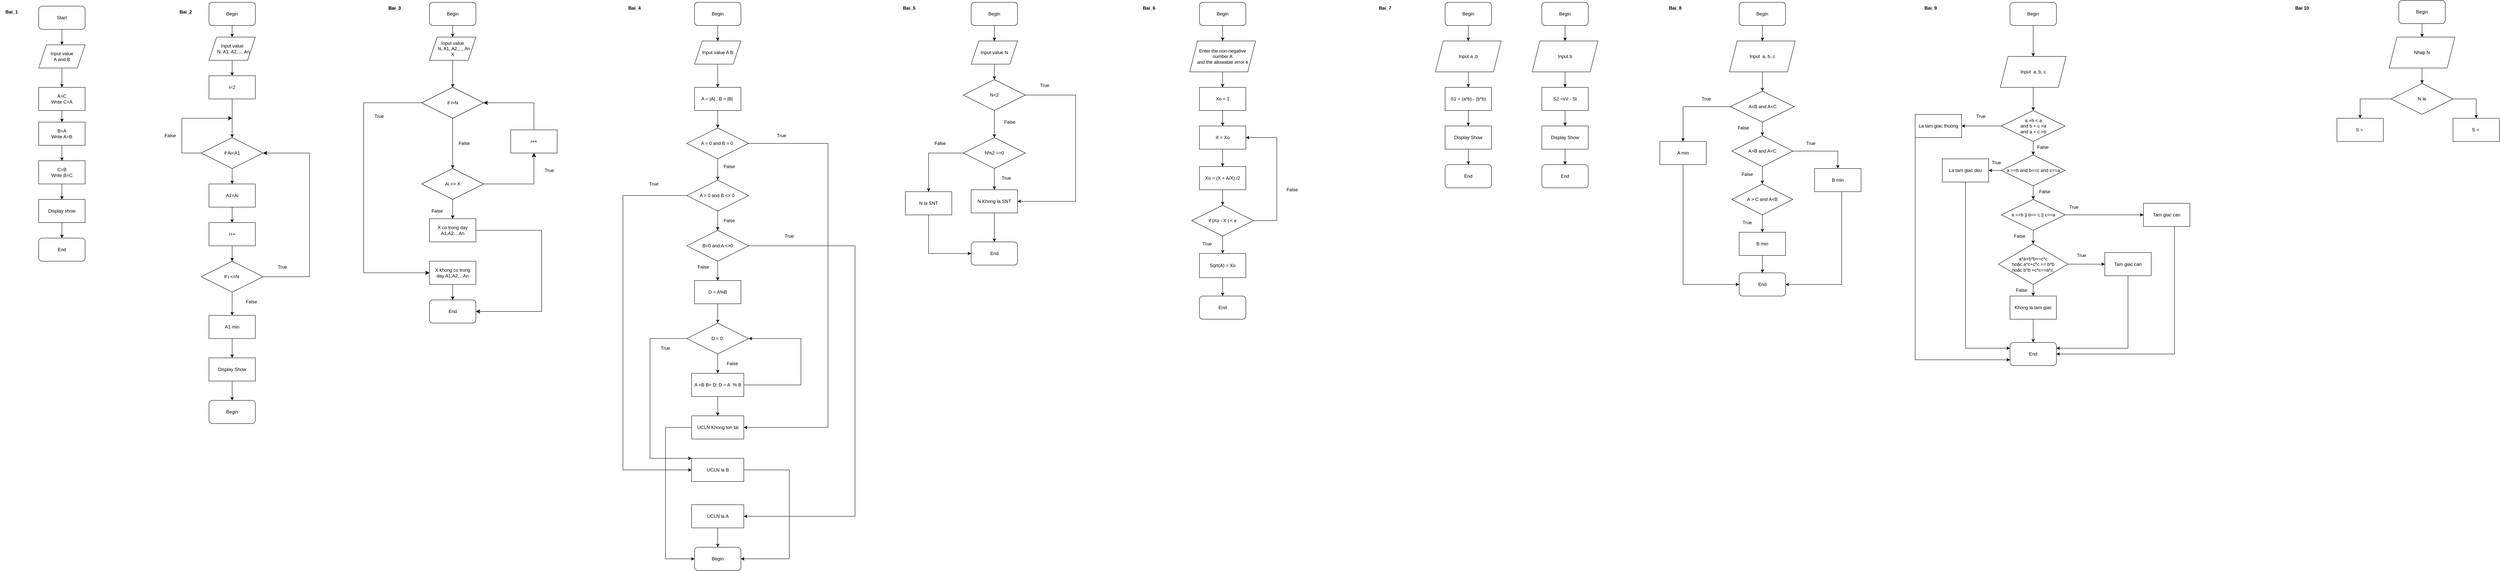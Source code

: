 <mxfile version="21.4.0" type="device">
  <diagram name="Page-1" id="_GeXhrVqvcRcMNuNsyg2">
    <mxGraphModel dx="611" dy="1612" grid="1" gridSize="10" guides="1" tooltips="1" connect="1" arrows="1" fold="1" page="1" pageScale="1" pageWidth="850" pageHeight="1100" math="0" shadow="0">
      <root>
        <mxCell id="0" />
        <mxCell id="1" parent="0" />
        <mxCell id="a6xr22fuvzh0sXfJEfzY-1" value="Start" style="rounded=1;whiteSpace=wrap;html=1;" parent="1" vertex="1">
          <mxGeometry x="310" y="10" width="120" height="60" as="geometry" />
        </mxCell>
        <mxCell id="a6xr22fuvzh0sXfJEfzY-2" value="Input value &lt;br&gt;A and B" style="shape=parallelogram;perimeter=parallelogramPerimeter;whiteSpace=wrap;html=1;fixedSize=1;" parent="1" vertex="1">
          <mxGeometry x="310" y="110" width="120" height="60" as="geometry" />
        </mxCell>
        <mxCell id="a6xr22fuvzh0sXfJEfzY-3" value="A=C&lt;br&gt;Write C=A" style="rounded=0;whiteSpace=wrap;html=1;" parent="1" vertex="1">
          <mxGeometry x="310" y="220" width="120" height="60" as="geometry" />
        </mxCell>
        <mxCell id="a6xr22fuvzh0sXfJEfzY-4" value="B=A&lt;br&gt;Write A=B" style="rounded=0;whiteSpace=wrap;html=1;" parent="1" vertex="1">
          <mxGeometry x="310" y="310" width="120" height="60" as="geometry" />
        </mxCell>
        <mxCell id="a6xr22fuvzh0sXfJEfzY-5" value="C=B&lt;br&gt;Write B=C" style="rounded=0;whiteSpace=wrap;html=1;" parent="1" vertex="1">
          <mxGeometry x="310" y="410" width="120" height="60" as="geometry" />
        </mxCell>
        <mxCell id="a6xr22fuvzh0sXfJEfzY-6" value="Display show" style="rounded=0;whiteSpace=wrap;html=1;" parent="1" vertex="1">
          <mxGeometry x="310" y="510" width="120" height="60" as="geometry" />
        </mxCell>
        <mxCell id="a6xr22fuvzh0sXfJEfzY-7" value="End" style="rounded=1;whiteSpace=wrap;html=1;" parent="1" vertex="1">
          <mxGeometry x="310" y="610" width="120" height="60" as="geometry" />
        </mxCell>
        <mxCell id="a6xr22fuvzh0sXfJEfzY-8" value="" style="endArrow=classic;html=1;rounded=0;exitX=0.5;exitY=1;exitDx=0;exitDy=0;entryX=0.5;entryY=0;entryDx=0;entryDy=0;" parent="1" source="a6xr22fuvzh0sXfJEfzY-1" target="a6xr22fuvzh0sXfJEfzY-2" edge="1">
          <mxGeometry width="50" height="50" relative="1" as="geometry">
            <mxPoint x="340" y="180" as="sourcePoint" />
            <mxPoint x="390" y="130" as="targetPoint" />
          </mxGeometry>
        </mxCell>
        <mxCell id="a6xr22fuvzh0sXfJEfzY-9" value="" style="endArrow=classic;html=1;rounded=0;exitX=0.5;exitY=1;exitDx=0;exitDy=0;entryX=0.5;entryY=0;entryDx=0;entryDy=0;" parent="1" source="a6xr22fuvzh0sXfJEfzY-2" target="a6xr22fuvzh0sXfJEfzY-3" edge="1">
          <mxGeometry width="50" height="50" relative="1" as="geometry">
            <mxPoint x="340" y="180" as="sourcePoint" />
            <mxPoint x="390" y="130" as="targetPoint" />
          </mxGeometry>
        </mxCell>
        <mxCell id="a6xr22fuvzh0sXfJEfzY-10" value="" style="endArrow=classic;html=1;rounded=0;exitX=0.5;exitY=1;exitDx=0;exitDy=0;entryX=0.5;entryY=0;entryDx=0;entryDy=0;" parent="1" source="a6xr22fuvzh0sXfJEfzY-3" target="a6xr22fuvzh0sXfJEfzY-4" edge="1">
          <mxGeometry width="50" height="50" relative="1" as="geometry">
            <mxPoint x="380" y="180" as="sourcePoint" />
            <mxPoint x="380" y="230" as="targetPoint" />
          </mxGeometry>
        </mxCell>
        <mxCell id="a6xr22fuvzh0sXfJEfzY-11" value="" style="endArrow=classic;html=1;rounded=0;exitX=0.5;exitY=1;exitDx=0;exitDy=0;entryX=0.5;entryY=0;entryDx=0;entryDy=0;" parent="1" source="a6xr22fuvzh0sXfJEfzY-4" target="a6xr22fuvzh0sXfJEfzY-5" edge="1">
          <mxGeometry width="50" height="50" relative="1" as="geometry">
            <mxPoint x="390" y="190" as="sourcePoint" />
            <mxPoint x="390" y="240" as="targetPoint" />
          </mxGeometry>
        </mxCell>
        <mxCell id="a6xr22fuvzh0sXfJEfzY-12" value="" style="endArrow=classic;html=1;rounded=0;exitX=0.5;exitY=1;exitDx=0;exitDy=0;" parent="1" source="a6xr22fuvzh0sXfJEfzY-5" target="a6xr22fuvzh0sXfJEfzY-6" edge="1">
          <mxGeometry width="50" height="50" relative="1" as="geometry">
            <mxPoint x="375" y="470" as="sourcePoint" />
            <mxPoint x="365" y="670" as="targetPoint" />
          </mxGeometry>
        </mxCell>
        <mxCell id="a6xr22fuvzh0sXfJEfzY-13" value="" style="endArrow=classic;html=1;rounded=0;entryX=0.5;entryY=0;entryDx=0;entryDy=0;" parent="1" source="a6xr22fuvzh0sXfJEfzY-6" target="a6xr22fuvzh0sXfJEfzY-7" edge="1">
          <mxGeometry width="50" height="50" relative="1" as="geometry">
            <mxPoint x="370" y="560" as="sourcePoint" />
            <mxPoint x="380" y="520" as="targetPoint" />
          </mxGeometry>
        </mxCell>
        <mxCell id="a6xr22fuvzh0sXfJEfzY-14" value="Begin" style="rounded=1;whiteSpace=wrap;html=1;" parent="1" vertex="1">
          <mxGeometry x="750" width="120" height="60" as="geometry" />
        </mxCell>
        <mxCell id="a6xr22fuvzh0sXfJEfzY-16" value="Input value&lt;br&gt;&amp;nbsp; N, A1, A2,..., An" style="shape=parallelogram;perimeter=parallelogramPerimeter;whiteSpace=wrap;html=1;fixedSize=1;" parent="1" vertex="1">
          <mxGeometry x="750" y="90" width="120" height="60" as="geometry" />
        </mxCell>
        <mxCell id="a6xr22fuvzh0sXfJEfzY-17" value="i=2" style="rounded=0;whiteSpace=wrap;html=1;" parent="1" vertex="1">
          <mxGeometry x="750" y="190" width="120" height="60" as="geometry" />
        </mxCell>
        <mxCell id="a6xr22fuvzh0sXfJEfzY-18" value="if Ai&amp;lt;A1" style="rhombus;whiteSpace=wrap;html=1;" parent="1" vertex="1">
          <mxGeometry x="730" y="350" width="160" height="80" as="geometry" />
        </mxCell>
        <mxCell id="a6xr22fuvzh0sXfJEfzY-19" value="A1=Ai" style="rounded=0;whiteSpace=wrap;html=1;" parent="1" vertex="1">
          <mxGeometry x="750" y="470" width="120" height="60" as="geometry" />
        </mxCell>
        <mxCell id="a6xr22fuvzh0sXfJEfzY-20" value="" style="edgeStyle=segmentEdgeStyle;endArrow=classic;html=1;curved=0;rounded=0;endSize=8;startSize=8;exitX=0;exitY=0.5;exitDx=0;exitDy=0;" parent="1" source="a6xr22fuvzh0sXfJEfzY-18" edge="1">
          <mxGeometry width="50" height="50" relative="1" as="geometry">
            <mxPoint x="900" y="550" as="sourcePoint" />
            <mxPoint x="810" y="300" as="targetPoint" />
            <Array as="points">
              <mxPoint x="680" y="390" />
              <mxPoint x="680" y="300" />
            </Array>
          </mxGeometry>
        </mxCell>
        <mxCell id="a6xr22fuvzh0sXfJEfzY-21" value="" style="endArrow=classic;html=1;rounded=0;exitX=0.5;exitY=1;exitDx=0;exitDy=0;entryX=0.5;entryY=0;entryDx=0;entryDy=0;" parent="1" source="a6xr22fuvzh0sXfJEfzY-17" target="a6xr22fuvzh0sXfJEfzY-18" edge="1">
          <mxGeometry width="50" height="50" relative="1" as="geometry">
            <mxPoint x="900" y="550" as="sourcePoint" />
            <mxPoint x="950" y="500" as="targetPoint" />
          </mxGeometry>
        </mxCell>
        <mxCell id="a6xr22fuvzh0sXfJEfzY-23" value="" style="endArrow=classic;html=1;rounded=0;exitX=0.5;exitY=1;exitDx=0;exitDy=0;entryX=0.5;entryY=0;entryDx=0;entryDy=0;" parent="1" source="a6xr22fuvzh0sXfJEfzY-14" target="a6xr22fuvzh0sXfJEfzY-16" edge="1">
          <mxGeometry width="50" height="50" relative="1" as="geometry">
            <mxPoint x="799.41" y="60" as="sourcePoint" />
            <mxPoint x="799" y="80" as="targetPoint" />
            <Array as="points" />
          </mxGeometry>
        </mxCell>
        <mxCell id="a6xr22fuvzh0sXfJEfzY-25" value="" style="endArrow=classic;html=1;rounded=0;exitX=0.5;exitY=1;exitDx=0;exitDy=0;entryX=0.5;entryY=0;entryDx=0;entryDy=0;" parent="1" source="a6xr22fuvzh0sXfJEfzY-16" target="a6xr22fuvzh0sXfJEfzY-17" edge="1">
          <mxGeometry width="50" height="50" relative="1" as="geometry">
            <mxPoint x="868.82" y="230" as="sourcePoint" />
            <mxPoint x="850" y="230" as="targetPoint" />
          </mxGeometry>
        </mxCell>
        <mxCell id="a6xr22fuvzh0sXfJEfzY-26" value="True" style="text;html=1;strokeColor=none;fillColor=none;align=center;verticalAlign=middle;whiteSpace=wrap;rounded=0;" parent="1" vertex="1">
          <mxGeometry x="1160" y="280" width="60" height="30" as="geometry" />
        </mxCell>
        <mxCell id="a6xr22fuvzh0sXfJEfzY-27" value="False" style="text;html=1;strokeColor=none;fillColor=none;align=center;verticalAlign=middle;whiteSpace=wrap;rounded=0;" parent="1" vertex="1">
          <mxGeometry x="620" y="330" width="60" height="30" as="geometry" />
        </mxCell>
        <mxCell id="a6xr22fuvzh0sXfJEfzY-30" value="" style="endArrow=classic;html=1;rounded=0;entryX=0.5;entryY=0;entryDx=0;entryDy=0;exitX=0.5;exitY=1;exitDx=0;exitDy=0;" parent="1" source="a6xr22fuvzh0sXfJEfzY-18" target="a6xr22fuvzh0sXfJEfzY-19" edge="1">
          <mxGeometry width="50" height="50" relative="1" as="geometry">
            <mxPoint x="810" y="440" as="sourcePoint" />
            <mxPoint x="820" y="360" as="targetPoint" />
          </mxGeometry>
        </mxCell>
        <mxCell id="a6xr22fuvzh0sXfJEfzY-31" value="i++" style="rounded=0;whiteSpace=wrap;html=1;" parent="1" vertex="1">
          <mxGeometry x="750" y="570" width="120" height="60" as="geometry" />
        </mxCell>
        <mxCell id="a6xr22fuvzh0sXfJEfzY-33" value="" style="endArrow=classic;html=1;rounded=0;exitX=0.5;exitY=1;exitDx=0;exitDy=0;entryX=0.5;entryY=0;entryDx=0;entryDy=0;" parent="1" source="a6xr22fuvzh0sXfJEfzY-19" target="a6xr22fuvzh0sXfJEfzY-31" edge="1">
          <mxGeometry width="50" height="50" relative="1" as="geometry">
            <mxPoint x="880" y="580" as="sourcePoint" />
            <mxPoint x="930" y="530" as="targetPoint" />
          </mxGeometry>
        </mxCell>
        <mxCell id="a6xr22fuvzh0sXfJEfzY-34" value="If i &amp;lt;=N&amp;nbsp;" style="rhombus;whiteSpace=wrap;html=1;" parent="1" vertex="1">
          <mxGeometry x="730" y="670" width="160" height="80" as="geometry" />
        </mxCell>
        <mxCell id="a6xr22fuvzh0sXfJEfzY-35" value="" style="edgeStyle=segmentEdgeStyle;endArrow=classic;html=1;curved=0;rounded=0;endSize=8;startSize=8;exitX=1;exitY=0.5;exitDx=0;exitDy=0;entryX=1;entryY=0.5;entryDx=0;entryDy=0;" parent="1" source="a6xr22fuvzh0sXfJEfzY-34" target="a6xr22fuvzh0sXfJEfzY-18" edge="1">
          <mxGeometry width="50" height="50" relative="1" as="geometry">
            <mxPoint x="740" y="400" as="sourcePoint" />
            <mxPoint x="820" y="310" as="targetPoint" />
            <Array as="points">
              <mxPoint x="1010" y="710" />
              <mxPoint x="1010" y="390" />
            </Array>
          </mxGeometry>
        </mxCell>
        <mxCell id="a6xr22fuvzh0sXfJEfzY-36" value="" style="endArrow=classic;html=1;rounded=0;entryX=0.5;entryY=0;entryDx=0;entryDy=0;exitX=0.5;exitY=1;exitDx=0;exitDy=0;" parent="1" source="a6xr22fuvzh0sXfJEfzY-31" target="a6xr22fuvzh0sXfJEfzY-34" edge="1">
          <mxGeometry width="50" height="50" relative="1" as="geometry">
            <mxPoint x="810" y="630" as="sourcePoint" />
            <mxPoint x="820" y="580" as="targetPoint" />
          </mxGeometry>
        </mxCell>
        <mxCell id="a6xr22fuvzh0sXfJEfzY-37" value="True" style="text;html=1;strokeColor=none;fillColor=none;align=center;verticalAlign=middle;whiteSpace=wrap;rounded=0;" parent="1" vertex="1">
          <mxGeometry x="910" y="670" width="60" height="30" as="geometry" />
        </mxCell>
        <mxCell id="a6xr22fuvzh0sXfJEfzY-38" value="" style="endArrow=classic;html=1;rounded=0;exitX=0.5;exitY=1;exitDx=0;exitDy=0;entryX=0.5;entryY=0;entryDx=0;entryDy=0;" parent="1" source="a6xr22fuvzh0sXfJEfzY-34" target="a6xr22fuvzh0sXfJEfzY-40" edge="1">
          <mxGeometry width="50" height="50" relative="1" as="geometry">
            <mxPoint x="880" y="580" as="sourcePoint" />
            <mxPoint x="810" y="810" as="targetPoint" />
          </mxGeometry>
        </mxCell>
        <mxCell id="a6xr22fuvzh0sXfJEfzY-39" value="False" style="text;html=1;strokeColor=none;fillColor=none;align=center;verticalAlign=middle;whiteSpace=wrap;rounded=0;" parent="1" vertex="1">
          <mxGeometry x="830" y="760" width="60" height="30" as="geometry" />
        </mxCell>
        <mxCell id="a6xr22fuvzh0sXfJEfzY-40" value="A1 min" style="rounded=0;whiteSpace=wrap;html=1;" parent="1" vertex="1">
          <mxGeometry x="750" y="810" width="120" height="60" as="geometry" />
        </mxCell>
        <mxCell id="a6xr22fuvzh0sXfJEfzY-41" value="Display Show" style="rounded=0;whiteSpace=wrap;html=1;" parent="1" vertex="1">
          <mxGeometry x="750" y="920" width="120" height="60" as="geometry" />
        </mxCell>
        <mxCell id="a6xr22fuvzh0sXfJEfzY-43" value="" style="endArrow=classic;html=1;rounded=0;exitX=0.5;exitY=1;exitDx=0;exitDy=0;entryX=0.5;entryY=0;entryDx=0;entryDy=0;" parent="1" source="a6xr22fuvzh0sXfJEfzY-40" target="a6xr22fuvzh0sXfJEfzY-41" edge="1">
          <mxGeometry width="50" height="50" relative="1" as="geometry">
            <mxPoint x="800" y="890" as="sourcePoint" />
            <mxPoint x="809" y="920" as="targetPoint" />
          </mxGeometry>
        </mxCell>
        <mxCell id="a6xr22fuvzh0sXfJEfzY-44" value="Begin" style="rounded=1;whiteSpace=wrap;html=1;" parent="1" vertex="1">
          <mxGeometry x="750" y="1030" width="120" height="60" as="geometry" />
        </mxCell>
        <mxCell id="a6xr22fuvzh0sXfJEfzY-45" value="" style="endArrow=classic;html=1;rounded=0;entryX=0.5;entryY=0;entryDx=0;entryDy=0;exitX=0.5;exitY=1;exitDx=0;exitDy=0;" parent="1" source="a6xr22fuvzh0sXfJEfzY-41" target="a6xr22fuvzh0sXfJEfzY-44" edge="1">
          <mxGeometry width="50" height="50" relative="1" as="geometry">
            <mxPoint x="790" y="1010" as="sourcePoint" />
            <mxPoint x="820" y="930" as="targetPoint" />
          </mxGeometry>
        </mxCell>
        <mxCell id="uwZ-2qiP55bfp3JfbwUp-1" value="&lt;b&gt;Bai_1&lt;/b&gt;" style="text;html=1;strokeColor=none;fillColor=none;align=center;verticalAlign=middle;whiteSpace=wrap;rounded=0;" vertex="1" parent="1">
          <mxGeometry x="210" y="10" width="60" height="30" as="geometry" />
        </mxCell>
        <mxCell id="uwZ-2qiP55bfp3JfbwUp-2" value="&lt;b&gt;Bai_2&lt;/b&gt;" style="text;html=1;strokeColor=none;fillColor=none;align=center;verticalAlign=middle;whiteSpace=wrap;rounded=0;" vertex="1" parent="1">
          <mxGeometry x="660" y="10" width="60" height="30" as="geometry" />
        </mxCell>
        <mxCell id="uwZ-2qiP55bfp3JfbwUp-3" value="&lt;b&gt;Bai_3&lt;br&gt;&lt;/b&gt;" style="text;html=1;strokeColor=none;fillColor=none;align=center;verticalAlign=middle;whiteSpace=wrap;rounded=0;" vertex="1" parent="1">
          <mxGeometry x="1200" width="60" height="30" as="geometry" />
        </mxCell>
        <mxCell id="zzyeZTJjTPs8C7n5V_80-1" value="&lt;b&gt;Bai_3&lt;br&gt;&lt;/b&gt;" style="text;html=1;strokeColor=none;fillColor=none;align=center;verticalAlign=middle;whiteSpace=wrap;rounded=0;" vertex="1" parent="1">
          <mxGeometry x="1200" width="60" height="30" as="geometry" />
        </mxCell>
        <mxCell id="uwZ-2qiP55bfp3JfbwUp-4" value="Begin" style="rounded=1;whiteSpace=wrap;html=1;" vertex="1" parent="1">
          <mxGeometry x="1320" width="120" height="60" as="geometry" />
        </mxCell>
        <mxCell id="zzyeZTJjTPs8C7n5V_80-2" value="Begin" style="rounded=1;whiteSpace=wrap;html=1;" vertex="1" parent="1">
          <mxGeometry x="1320" width="120" height="60" as="geometry" />
        </mxCell>
        <mxCell id="uwZ-2qiP55bfp3JfbwUp-5" value="Input value&lt;br&gt;&amp;nbsp; N, A1, A2,..., An&lt;br&gt;X" style="shape=parallelogram;perimeter=parallelogramPerimeter;whiteSpace=wrap;html=1;fixedSize=1;" vertex="1" parent="1">
          <mxGeometry x="1320" y="90" width="120" height="60" as="geometry" />
        </mxCell>
        <mxCell id="zzyeZTJjTPs8C7n5V_80-3" value="Input value&lt;br&gt;&amp;nbsp; N, A1, A2,..., An&lt;br&gt;X" style="shape=parallelogram;perimeter=parallelogramPerimeter;whiteSpace=wrap;html=1;fixedSize=1;" vertex="1" parent="1">
          <mxGeometry x="1320" y="90" width="120" height="60" as="geometry" />
        </mxCell>
        <mxCell id="uwZ-2qiP55bfp3JfbwUp-6" value="" style="endArrow=classic;html=1;rounded=0;exitX=0.5;exitY=1;exitDx=0;exitDy=0;" edge="1" parent="1" source="uwZ-2qiP55bfp3JfbwUp-4" target="uwZ-2qiP55bfp3JfbwUp-5">
          <mxGeometry width="50" height="50" relative="1" as="geometry">
            <mxPoint x="1240" y="80" as="sourcePoint" />
            <mxPoint x="820" y="100" as="targetPoint" />
            <Array as="points" />
          </mxGeometry>
        </mxCell>
        <mxCell id="zzyeZTJjTPs8C7n5V_80-4" value="" style="endArrow=classic;html=1;rounded=0;exitX=0.5;exitY=1;exitDx=0;exitDy=0;" edge="1" parent="1" source="zzyeZTJjTPs8C7n5V_80-2" target="zzyeZTJjTPs8C7n5V_80-3">
          <mxGeometry width="50" height="50" relative="1" as="geometry">
            <mxPoint x="1240" y="80" as="sourcePoint" />
            <mxPoint x="820" y="100" as="targetPoint" />
            <Array as="points" />
          </mxGeometry>
        </mxCell>
        <mxCell id="uwZ-2qiP55bfp3JfbwUp-7" value="if i&amp;gt;N" style="rhombus;whiteSpace=wrap;html=1;" vertex="1" parent="1">
          <mxGeometry x="1300" y="220" width="160" height="80" as="geometry" />
        </mxCell>
        <mxCell id="zzyeZTJjTPs8C7n5V_80-5" value="if i&amp;gt;N" style="rhombus;whiteSpace=wrap;html=1;" vertex="1" parent="1">
          <mxGeometry x="1300" y="220" width="160" height="80" as="geometry" />
        </mxCell>
        <mxCell id="uwZ-2qiP55bfp3JfbwUp-8" value="Ai &amp;lt;&amp;gt; X" style="rhombus;whiteSpace=wrap;html=1;" vertex="1" parent="1">
          <mxGeometry x="1300" y="430" width="160" height="80" as="geometry" />
        </mxCell>
        <mxCell id="zzyeZTJjTPs8C7n5V_80-6" value="Ai &amp;lt;&amp;gt; X" style="rhombus;whiteSpace=wrap;html=1;" vertex="1" parent="1">
          <mxGeometry x="1300" y="430" width="160" height="80" as="geometry" />
        </mxCell>
        <mxCell id="uwZ-2qiP55bfp3JfbwUp-9" value="" style="edgeStyle=segmentEdgeStyle;endArrow=classic;html=1;curved=0;rounded=0;endSize=8;startSize=8;entryX=0;entryY=0.5;entryDx=0;entryDy=0;" edge="1" parent="1" source="uwZ-2qiP55bfp3JfbwUp-7" target="uwZ-2qiP55bfp3JfbwUp-16">
          <mxGeometry width="50" height="50" relative="1" as="geometry">
            <mxPoint x="1000" y="560" as="sourcePoint" />
            <mxPoint x="1300" y="880" as="targetPoint" />
            <Array as="points">
              <mxPoint x="1150" y="260" />
              <mxPoint x="1150" y="700" />
            </Array>
          </mxGeometry>
        </mxCell>
        <mxCell id="zzyeZTJjTPs8C7n5V_80-9" value="" style="edgeStyle=segmentEdgeStyle;endArrow=classic;html=1;curved=0;rounded=0;endSize=8;startSize=8;entryX=0;entryY=0.5;entryDx=0;entryDy=0;" edge="1" parent="1" source="zzyeZTJjTPs8C7n5V_80-5" target="zzyeZTJjTPs8C7n5V_80-18">
          <mxGeometry width="50" height="50" relative="1" as="geometry">
            <mxPoint x="1000" y="560" as="sourcePoint" />
            <mxPoint x="1300" y="880" as="targetPoint" />
            <Array as="points">
              <mxPoint x="1150" y="260" />
              <mxPoint x="1150" y="700" />
            </Array>
          </mxGeometry>
        </mxCell>
        <mxCell id="uwZ-2qiP55bfp3JfbwUp-10" value="i++" style="rounded=0;whiteSpace=wrap;html=1;" vertex="1" parent="1">
          <mxGeometry x="1530" y="330" width="120" height="60" as="geometry" />
        </mxCell>
        <mxCell id="zzyeZTJjTPs8C7n5V_80-12" value="i++" style="rounded=0;whiteSpace=wrap;html=1;" vertex="1" parent="1">
          <mxGeometry x="1530" y="330" width="120" height="60" as="geometry" />
        </mxCell>
        <mxCell id="uwZ-2qiP55bfp3JfbwUp-11" value="" style="edgeStyle=segmentEdgeStyle;endArrow=classic;html=1;curved=0;rounded=0;endSize=8;startSize=8;entryX=0.5;entryY=1;entryDx=0;entryDy=0;exitX=1;exitY=0.5;exitDx=0;exitDy=0;" edge="1" parent="1" source="uwZ-2qiP55bfp3JfbwUp-8" target="uwZ-2qiP55bfp3JfbwUp-10">
          <mxGeometry width="50" height="50" relative="1" as="geometry">
            <mxPoint x="1420" y="440" as="sourcePoint" />
            <mxPoint x="1470" y="390" as="targetPoint" />
          </mxGeometry>
        </mxCell>
        <mxCell id="zzyeZTJjTPs8C7n5V_80-13" value="" style="edgeStyle=segmentEdgeStyle;endArrow=classic;html=1;curved=0;rounded=0;endSize=8;startSize=8;entryX=0.5;entryY=1;entryDx=0;entryDy=0;exitX=1;exitY=0.5;exitDx=0;exitDy=0;" edge="1" parent="1" source="zzyeZTJjTPs8C7n5V_80-6" target="zzyeZTJjTPs8C7n5V_80-12">
          <mxGeometry width="50" height="50" relative="1" as="geometry">
            <mxPoint x="1420" y="440" as="sourcePoint" />
            <mxPoint x="1470" y="390" as="targetPoint" />
          </mxGeometry>
        </mxCell>
        <mxCell id="uwZ-2qiP55bfp3JfbwUp-12" value="" style="edgeStyle=segmentEdgeStyle;endArrow=classic;html=1;curved=0;rounded=0;endSize=8;startSize=8;exitX=0.5;exitY=0;exitDx=0;exitDy=0;entryX=1;entryY=0.5;entryDx=0;entryDy=0;" edge="1" parent="1" source="uwZ-2qiP55bfp3JfbwUp-10" target="uwZ-2qiP55bfp3JfbwUp-7">
          <mxGeometry width="50" height="50" relative="1" as="geometry">
            <mxPoint x="1420" y="440" as="sourcePoint" />
            <mxPoint x="1470" y="390" as="targetPoint" />
            <Array as="points">
              <mxPoint x="1590" y="260" />
            </Array>
          </mxGeometry>
        </mxCell>
        <mxCell id="zzyeZTJjTPs8C7n5V_80-14" value="" style="edgeStyle=segmentEdgeStyle;endArrow=classic;html=1;curved=0;rounded=0;endSize=8;startSize=8;exitX=0.5;exitY=0;exitDx=0;exitDy=0;entryX=1;entryY=0.5;entryDx=0;entryDy=0;" edge="1" parent="1" source="zzyeZTJjTPs8C7n5V_80-12" target="zzyeZTJjTPs8C7n5V_80-5">
          <mxGeometry width="50" height="50" relative="1" as="geometry">
            <mxPoint x="1420" y="440" as="sourcePoint" />
            <mxPoint x="1470" y="390" as="targetPoint" />
            <Array as="points">
              <mxPoint x="1590" y="260" />
            </Array>
          </mxGeometry>
        </mxCell>
        <mxCell id="uwZ-2qiP55bfp3JfbwUp-13" value="" style="endArrow=classic;html=1;rounded=0;exitX=0.5;exitY=1;exitDx=0;exitDy=0;entryX=0.5;entryY=0;entryDx=0;entryDy=0;" edge="1" parent="1" source="uwZ-2qiP55bfp3JfbwUp-7" target="uwZ-2qiP55bfp3JfbwUp-8">
          <mxGeometry width="50" height="50" relative="1" as="geometry">
            <mxPoint x="1420" y="440" as="sourcePoint" />
            <mxPoint x="1470" y="390" as="targetPoint" />
          </mxGeometry>
        </mxCell>
        <mxCell id="zzyeZTJjTPs8C7n5V_80-15" value="" style="endArrow=classic;html=1;rounded=0;exitX=0.5;exitY=1;exitDx=0;exitDy=0;entryX=0.5;entryY=0;entryDx=0;entryDy=0;" edge="1" parent="1" source="zzyeZTJjTPs8C7n5V_80-5" target="zzyeZTJjTPs8C7n5V_80-6">
          <mxGeometry width="50" height="50" relative="1" as="geometry">
            <mxPoint x="1420" y="440" as="sourcePoint" />
            <mxPoint x="1470" y="390" as="targetPoint" />
          </mxGeometry>
        </mxCell>
        <mxCell id="uwZ-2qiP55bfp3JfbwUp-14" value="" style="endArrow=classic;html=1;rounded=0;exitX=0.5;exitY=1;exitDx=0;exitDy=0;" edge="1" parent="1" source="uwZ-2qiP55bfp3JfbwUp-5" target="uwZ-2qiP55bfp3JfbwUp-7">
          <mxGeometry width="50" height="50" relative="1" as="geometry">
            <mxPoint x="1390" y="70" as="sourcePoint" />
            <mxPoint x="1390" y="100" as="targetPoint" />
            <Array as="points" />
          </mxGeometry>
        </mxCell>
        <mxCell id="zzyeZTJjTPs8C7n5V_80-16" value="" style="endArrow=classic;html=1;rounded=0;exitX=0.5;exitY=1;exitDx=0;exitDy=0;" edge="1" parent="1" source="zzyeZTJjTPs8C7n5V_80-3" target="zzyeZTJjTPs8C7n5V_80-5">
          <mxGeometry width="50" height="50" relative="1" as="geometry">
            <mxPoint x="1390" y="70" as="sourcePoint" />
            <mxPoint x="1390" y="100" as="targetPoint" />
            <Array as="points" />
          </mxGeometry>
        </mxCell>
        <mxCell id="uwZ-2qiP55bfp3JfbwUp-15" value="X co trong day A1,A2,...An" style="rounded=0;whiteSpace=wrap;html=1;" vertex="1" parent="1">
          <mxGeometry x="1320" y="560" width="120" height="60" as="geometry" />
        </mxCell>
        <mxCell id="zzyeZTJjTPs8C7n5V_80-17" value="X co trong day A1,A2,...An" style="rounded=0;whiteSpace=wrap;html=1;" vertex="1" parent="1">
          <mxGeometry x="1320" y="560" width="120" height="60" as="geometry" />
        </mxCell>
        <mxCell id="uwZ-2qiP55bfp3JfbwUp-16" value="X khong co trong &lt;br&gt;day A1,A2,...An" style="rounded=0;whiteSpace=wrap;html=1;" vertex="1" parent="1">
          <mxGeometry x="1320" y="670" width="120" height="60" as="geometry" />
        </mxCell>
        <mxCell id="zzyeZTJjTPs8C7n5V_80-18" value="X khong co trong &lt;br&gt;day A1,A2,...An" style="rounded=0;whiteSpace=wrap;html=1;" vertex="1" parent="1">
          <mxGeometry x="1320" y="670" width="120" height="60" as="geometry" />
        </mxCell>
        <mxCell id="uwZ-2qiP55bfp3JfbwUp-17" value="" style="endArrow=classic;html=1;rounded=0;entryX=0.5;entryY=0;entryDx=0;entryDy=0;" edge="1" parent="1" target="uwZ-2qiP55bfp3JfbwUp-15">
          <mxGeometry width="50" height="50" relative="1" as="geometry">
            <mxPoint x="1380" y="510" as="sourcePoint" />
            <mxPoint x="1390" y="440" as="targetPoint" />
          </mxGeometry>
        </mxCell>
        <mxCell id="zzyeZTJjTPs8C7n5V_80-19" value="" style="endArrow=classic;html=1;rounded=0;entryX=0.5;entryY=0;entryDx=0;entryDy=0;" edge="1" parent="1" target="zzyeZTJjTPs8C7n5V_80-17">
          <mxGeometry width="50" height="50" relative="1" as="geometry">
            <mxPoint x="1380" y="510" as="sourcePoint" />
            <mxPoint x="1390" y="440" as="targetPoint" />
          </mxGeometry>
        </mxCell>
        <mxCell id="uwZ-2qiP55bfp3JfbwUp-18" value="End" style="rounded=1;whiteSpace=wrap;html=1;" vertex="1" parent="1">
          <mxGeometry x="1320" y="770" width="120" height="60" as="geometry" />
        </mxCell>
        <mxCell id="zzyeZTJjTPs8C7n5V_80-22" value="End" style="rounded=1;whiteSpace=wrap;html=1;" vertex="1" parent="1">
          <mxGeometry x="1320" y="770" width="120" height="60" as="geometry" />
        </mxCell>
        <mxCell id="uwZ-2qiP55bfp3JfbwUp-19" value="" style="edgeStyle=segmentEdgeStyle;endArrow=classic;html=1;curved=0;rounded=0;endSize=8;startSize=8;entryX=1;entryY=0.5;entryDx=0;entryDy=0;exitX=1;exitY=0.5;exitDx=0;exitDy=0;" edge="1" parent="1" source="uwZ-2qiP55bfp3JfbwUp-15" target="uwZ-2qiP55bfp3JfbwUp-18">
          <mxGeometry width="50" height="50" relative="1" as="geometry">
            <mxPoint x="1680" y="650" as="sourcePoint" />
            <mxPoint x="1470" y="780" as="targetPoint" />
            <Array as="points">
              <mxPoint x="1610" y="590" />
              <mxPoint x="1610" y="800" />
            </Array>
          </mxGeometry>
        </mxCell>
        <mxCell id="zzyeZTJjTPs8C7n5V_80-23" value="" style="edgeStyle=segmentEdgeStyle;endArrow=classic;html=1;curved=0;rounded=0;endSize=8;startSize=8;entryX=1;entryY=0.5;entryDx=0;entryDy=0;exitX=1;exitY=0.5;exitDx=0;exitDy=0;" edge="1" parent="1" source="zzyeZTJjTPs8C7n5V_80-17" target="zzyeZTJjTPs8C7n5V_80-22">
          <mxGeometry width="50" height="50" relative="1" as="geometry">
            <mxPoint x="1680" y="650" as="sourcePoint" />
            <mxPoint x="1470" y="780" as="targetPoint" />
            <Array as="points">
              <mxPoint x="1610" y="590" />
              <mxPoint x="1610" y="800" />
            </Array>
          </mxGeometry>
        </mxCell>
        <mxCell id="uwZ-2qiP55bfp3JfbwUp-20" value="" style="endArrow=classic;html=1;rounded=0;entryX=0.5;entryY=0;entryDx=0;entryDy=0;exitX=0.5;exitY=1;exitDx=0;exitDy=0;" edge="1" parent="1" source="uwZ-2qiP55bfp3JfbwUp-16" target="uwZ-2qiP55bfp3JfbwUp-18">
          <mxGeometry width="50" height="50" relative="1" as="geometry">
            <mxPoint x="1390" y="520" as="sourcePoint" />
            <mxPoint x="1390" y="570" as="targetPoint" />
          </mxGeometry>
        </mxCell>
        <mxCell id="zzyeZTJjTPs8C7n5V_80-24" value="" style="endArrow=classic;html=1;rounded=0;entryX=0.5;entryY=0;entryDx=0;entryDy=0;exitX=0.5;exitY=1;exitDx=0;exitDy=0;" edge="1" parent="1" source="zzyeZTJjTPs8C7n5V_80-18" target="zzyeZTJjTPs8C7n5V_80-22">
          <mxGeometry width="50" height="50" relative="1" as="geometry">
            <mxPoint x="1390" y="520" as="sourcePoint" />
            <mxPoint x="1390" y="570" as="targetPoint" />
          </mxGeometry>
        </mxCell>
        <mxCell id="uwZ-2qiP55bfp3JfbwUp-21" value="False" style="text;html=1;strokeColor=none;fillColor=none;align=center;verticalAlign=middle;whiteSpace=wrap;rounded=0;" vertex="1" parent="1">
          <mxGeometry x="1380" y="350" width="60" height="30" as="geometry" />
        </mxCell>
        <mxCell id="uwZ-2qiP55bfp3JfbwUp-22" value="True" style="text;html=1;strokeColor=none;fillColor=none;align=center;verticalAlign=middle;whiteSpace=wrap;rounded=0;" vertex="1" parent="1">
          <mxGeometry x="1600" y="420" width="60" height="30" as="geometry" />
        </mxCell>
        <mxCell id="uwZ-2qiP55bfp3JfbwUp-23" value="False" style="text;html=1;strokeColor=none;fillColor=none;align=center;verticalAlign=middle;whiteSpace=wrap;rounded=0;" vertex="1" parent="1">
          <mxGeometry x="1310" y="525" width="60" height="30" as="geometry" />
        </mxCell>
        <mxCell id="uwZ-2qiP55bfp3JfbwUp-24" value="&lt;b&gt;Bai_4&lt;br&gt;&lt;/b&gt;" style="text;html=1;strokeColor=none;fillColor=none;align=center;verticalAlign=middle;whiteSpace=wrap;rounded=0;" vertex="1" parent="1">
          <mxGeometry x="1820" width="60" height="30" as="geometry" />
        </mxCell>
        <mxCell id="uwZ-2qiP55bfp3JfbwUp-25" value="Begin" style="rounded=1;whiteSpace=wrap;html=1;" vertex="1" parent="1">
          <mxGeometry x="2005" width="120" height="60" as="geometry" />
        </mxCell>
        <mxCell id="uwZ-2qiP55bfp3JfbwUp-26" value="Begin" style="rounded=1;whiteSpace=wrap;html=1;" vertex="1" parent="1">
          <mxGeometry x="2005" width="120" height="60" as="geometry" />
        </mxCell>
        <mxCell id="uwZ-2qiP55bfp3JfbwUp-28" value="" style="endArrow=classic;html=1;rounded=0;exitX=0.5;exitY=1;exitDx=0;exitDy=0;entryX=0.5;entryY=0;entryDx=0;entryDy=0;" edge="1" parent="1" source="uwZ-2qiP55bfp3JfbwUp-26" target="uwZ-2qiP55bfp3JfbwUp-29">
          <mxGeometry width="50" height="50" relative="1" as="geometry">
            <mxPoint x="1925" y="80" as="sourcePoint" />
            <mxPoint x="2065" y="90" as="targetPoint" />
            <Array as="points" />
          </mxGeometry>
        </mxCell>
        <mxCell id="uwZ-2qiP55bfp3JfbwUp-34" value="" style="edgeStyle=orthogonalEdgeStyle;rounded=0;orthogonalLoop=1;jettySize=auto;html=1;" edge="1" parent="1" source="uwZ-2qiP55bfp3JfbwUp-29" target="uwZ-2qiP55bfp3JfbwUp-32">
          <mxGeometry relative="1" as="geometry" />
        </mxCell>
        <mxCell id="uwZ-2qiP55bfp3JfbwUp-29" value="Input value A B" style="shape=parallelogram;perimeter=parallelogramPerimeter;whiteSpace=wrap;html=1;fixedSize=1;" vertex="1" parent="1">
          <mxGeometry x="2005" y="100" width="120" height="60" as="geometry" />
        </mxCell>
        <mxCell id="uwZ-2qiP55bfp3JfbwUp-36" value="" style="edgeStyle=orthogonalEdgeStyle;rounded=0;orthogonalLoop=1;jettySize=auto;html=1;" edge="1" parent="1" source="uwZ-2qiP55bfp3JfbwUp-32" target="uwZ-2qiP55bfp3JfbwUp-35">
          <mxGeometry relative="1" as="geometry" />
        </mxCell>
        <mxCell id="uwZ-2qiP55bfp3JfbwUp-32" value="A = |A| ; B = |B|&amp;nbsp;" style="rounded=0;whiteSpace=wrap;html=1;" vertex="1" parent="1">
          <mxGeometry x="2005" y="220" width="120" height="60" as="geometry" />
        </mxCell>
        <mxCell id="uwZ-2qiP55bfp3JfbwUp-38" value="" style="edgeStyle=orthogonalEdgeStyle;rounded=0;orthogonalLoop=1;jettySize=auto;html=1;" edge="1" parent="1" source="uwZ-2qiP55bfp3JfbwUp-35" target="uwZ-2qiP55bfp3JfbwUp-37">
          <mxGeometry relative="1" as="geometry" />
        </mxCell>
        <mxCell id="uwZ-2qiP55bfp3JfbwUp-59" style="edgeStyle=orthogonalEdgeStyle;rounded=0;orthogonalLoop=1;jettySize=auto;html=1;entryX=1;entryY=0.5;entryDx=0;entryDy=0;" edge="1" parent="1" source="uwZ-2qiP55bfp3JfbwUp-35" target="uwZ-2qiP55bfp3JfbwUp-50">
          <mxGeometry relative="1" as="geometry">
            <mxPoint x="2448.571" y="780" as="targetPoint" />
            <Array as="points">
              <mxPoint x="2350" y="365" />
              <mxPoint x="2350" y="1100" />
            </Array>
          </mxGeometry>
        </mxCell>
        <mxCell id="uwZ-2qiP55bfp3JfbwUp-35" value="A = 0 and B = 0&amp;nbsp;" style="rhombus;whiteSpace=wrap;html=1;" vertex="1" parent="1">
          <mxGeometry x="1985" y="325" width="160" height="80" as="geometry" />
        </mxCell>
        <mxCell id="uwZ-2qiP55bfp3JfbwUp-40" value="" style="edgeStyle=orthogonalEdgeStyle;rounded=0;orthogonalLoop=1;jettySize=auto;html=1;" edge="1" parent="1" source="uwZ-2qiP55bfp3JfbwUp-37" target="uwZ-2qiP55bfp3JfbwUp-39">
          <mxGeometry relative="1" as="geometry" />
        </mxCell>
        <mxCell id="uwZ-2qiP55bfp3JfbwUp-37" value="A = 0 and B &amp;lt;&amp;gt; 0&amp;nbsp;" style="rhombus;whiteSpace=wrap;html=1;" vertex="1" parent="1">
          <mxGeometry x="1985" y="460" width="160" height="80" as="geometry" />
        </mxCell>
        <mxCell id="uwZ-2qiP55bfp3JfbwUp-42" value="" style="edgeStyle=orthogonalEdgeStyle;rounded=0;orthogonalLoop=1;jettySize=auto;html=1;" edge="1" parent="1" source="uwZ-2qiP55bfp3JfbwUp-39" target="uwZ-2qiP55bfp3JfbwUp-41">
          <mxGeometry relative="1" as="geometry" />
        </mxCell>
        <mxCell id="uwZ-2qiP55bfp3JfbwUp-61" style="edgeStyle=orthogonalEdgeStyle;rounded=0;orthogonalLoop=1;jettySize=auto;html=1;entryX=1;entryY=0.5;entryDx=0;entryDy=0;" edge="1" parent="1" source="uwZ-2qiP55bfp3JfbwUp-39" target="uwZ-2qiP55bfp3JfbwUp-53">
          <mxGeometry relative="1" as="geometry">
            <mxPoint x="2520" y="1170" as="targetPoint" />
            <Array as="points">
              <mxPoint x="2420" y="630" />
              <mxPoint x="2420" y="1330" />
            </Array>
          </mxGeometry>
        </mxCell>
        <mxCell id="uwZ-2qiP55bfp3JfbwUp-39" value="B=0 and A &amp;lt;&amp;gt;0" style="rhombus;whiteSpace=wrap;html=1;" vertex="1" parent="1">
          <mxGeometry x="1985" y="590" width="160" height="80" as="geometry" />
        </mxCell>
        <mxCell id="uwZ-2qiP55bfp3JfbwUp-44" value="" style="edgeStyle=orthogonalEdgeStyle;rounded=0;orthogonalLoop=1;jettySize=auto;html=1;" edge="1" parent="1" source="uwZ-2qiP55bfp3JfbwUp-41" target="uwZ-2qiP55bfp3JfbwUp-43">
          <mxGeometry relative="1" as="geometry" />
        </mxCell>
        <mxCell id="uwZ-2qiP55bfp3JfbwUp-41" value="D = A%B" style="rounded=0;whiteSpace=wrap;html=1;" vertex="1" parent="1">
          <mxGeometry x="2005" y="720" width="120" height="60" as="geometry" />
        </mxCell>
        <mxCell id="uwZ-2qiP55bfp3JfbwUp-46" value="" style="edgeStyle=orthogonalEdgeStyle;rounded=0;orthogonalLoop=1;jettySize=auto;html=1;" edge="1" parent="1" source="uwZ-2qiP55bfp3JfbwUp-43" target="uwZ-2qiP55bfp3JfbwUp-45">
          <mxGeometry relative="1" as="geometry" />
        </mxCell>
        <mxCell id="uwZ-2qiP55bfp3JfbwUp-68" style="edgeStyle=orthogonalEdgeStyle;rounded=0;orthogonalLoop=1;jettySize=auto;html=1;entryX=0;entryY=0;entryDx=0;entryDy=0;" edge="1" parent="1" source="uwZ-2qiP55bfp3JfbwUp-43" target="uwZ-2qiP55bfp3JfbwUp-52">
          <mxGeometry relative="1" as="geometry">
            <Array as="points">
              <mxPoint x="1890" y="870" />
              <mxPoint x="1890" y="1180" />
            </Array>
          </mxGeometry>
        </mxCell>
        <mxCell id="uwZ-2qiP55bfp3JfbwUp-43" value="D = 0&amp;nbsp;" style="rhombus;whiteSpace=wrap;html=1;" vertex="1" parent="1">
          <mxGeometry x="1985" y="830" width="160" height="80" as="geometry" />
        </mxCell>
        <mxCell id="uwZ-2qiP55bfp3JfbwUp-51" value="" style="edgeStyle=orthogonalEdgeStyle;rounded=0;orthogonalLoop=1;jettySize=auto;html=1;" edge="1" parent="1" source="uwZ-2qiP55bfp3JfbwUp-45" target="uwZ-2qiP55bfp3JfbwUp-50">
          <mxGeometry relative="1" as="geometry" />
        </mxCell>
        <mxCell id="uwZ-2qiP55bfp3JfbwUp-58" style="edgeStyle=orthogonalEdgeStyle;rounded=0;orthogonalLoop=1;jettySize=auto;html=1;entryX=1;entryY=0.5;entryDx=0;entryDy=0;exitX=1;exitY=0.5;exitDx=0;exitDy=0;" edge="1" parent="1" source="uwZ-2qiP55bfp3JfbwUp-45" target="uwZ-2qiP55bfp3JfbwUp-43">
          <mxGeometry relative="1" as="geometry">
            <Array as="points">
              <mxPoint x="2280" y="990" />
              <mxPoint x="2280" y="870" />
            </Array>
          </mxGeometry>
        </mxCell>
        <mxCell id="uwZ-2qiP55bfp3JfbwUp-45" value="A =B B= D; D = A&amp;nbsp; % B" style="rounded=0;whiteSpace=wrap;html=1;" vertex="1" parent="1">
          <mxGeometry x="1997.5" y="960" width="135" height="60" as="geometry" />
        </mxCell>
        <mxCell id="uwZ-2qiP55bfp3JfbwUp-57" style="edgeStyle=orthogonalEdgeStyle;rounded=0;orthogonalLoop=1;jettySize=auto;html=1;entryX=0;entryY=0.5;entryDx=0;entryDy=0;" edge="1" parent="1" source="uwZ-2qiP55bfp3JfbwUp-50" target="uwZ-2qiP55bfp3JfbwUp-54">
          <mxGeometry relative="1" as="geometry">
            <Array as="points">
              <mxPoint x="1930" y="1100" />
              <mxPoint x="1930" y="1440" />
            </Array>
          </mxGeometry>
        </mxCell>
        <mxCell id="uwZ-2qiP55bfp3JfbwUp-50" value="UCLN Khong ton tai" style="rounded=0;whiteSpace=wrap;html=1;" vertex="1" parent="1">
          <mxGeometry x="1997.5" y="1070" width="135" height="60" as="geometry" />
        </mxCell>
        <mxCell id="uwZ-2qiP55bfp3JfbwUp-56" style="edgeStyle=orthogonalEdgeStyle;rounded=0;orthogonalLoop=1;jettySize=auto;html=1;entryX=1;entryY=0.5;entryDx=0;entryDy=0;" edge="1" parent="1" source="uwZ-2qiP55bfp3JfbwUp-52" target="uwZ-2qiP55bfp3JfbwUp-54">
          <mxGeometry relative="1" as="geometry">
            <Array as="points">
              <mxPoint x="2250" y="1210" />
              <mxPoint x="2250" y="1440" />
            </Array>
          </mxGeometry>
        </mxCell>
        <mxCell id="uwZ-2qiP55bfp3JfbwUp-52" value="UCLN la B" style="rounded=0;whiteSpace=wrap;html=1;" vertex="1" parent="1">
          <mxGeometry x="1997.5" y="1180" width="135" height="60" as="geometry" />
        </mxCell>
        <mxCell id="uwZ-2qiP55bfp3JfbwUp-55" value="" style="edgeStyle=orthogonalEdgeStyle;rounded=0;orthogonalLoop=1;jettySize=auto;html=1;" edge="1" parent="1" source="uwZ-2qiP55bfp3JfbwUp-53" target="uwZ-2qiP55bfp3JfbwUp-54">
          <mxGeometry relative="1" as="geometry" />
        </mxCell>
        <mxCell id="uwZ-2qiP55bfp3JfbwUp-53" value="UCLN la A" style="rounded=0;whiteSpace=wrap;html=1;" vertex="1" parent="1">
          <mxGeometry x="1997.5" y="1300" width="135" height="60" as="geometry" />
        </mxCell>
        <mxCell id="uwZ-2qiP55bfp3JfbwUp-54" value="Begin" style="rounded=1;whiteSpace=wrap;html=1;" vertex="1" parent="1">
          <mxGeometry x="2005" y="1410" width="120" height="60" as="geometry" />
        </mxCell>
        <mxCell id="uwZ-2qiP55bfp3JfbwUp-60" style="edgeStyle=orthogonalEdgeStyle;rounded=0;orthogonalLoop=1;jettySize=auto;html=1;exitX=0;exitY=0.5;exitDx=0;exitDy=0;entryX=0;entryY=0.5;entryDx=0;entryDy=0;" edge="1" parent="1" source="uwZ-2qiP55bfp3JfbwUp-37" target="uwZ-2qiP55bfp3JfbwUp-52">
          <mxGeometry relative="1" as="geometry">
            <Array as="points">
              <mxPoint x="1820" y="500" />
              <mxPoint x="1820" y="1210" />
            </Array>
          </mxGeometry>
        </mxCell>
        <mxCell id="uwZ-2qiP55bfp3JfbwUp-62" value="False" style="text;html=1;strokeColor=none;fillColor=none;align=center;verticalAlign=middle;whiteSpace=wrap;rounded=0;" vertex="1" parent="1">
          <mxGeometry x="2065" y="410" width="60" height="30" as="geometry" />
        </mxCell>
        <mxCell id="uwZ-2qiP55bfp3JfbwUp-63" value="True" style="text;html=1;strokeColor=none;fillColor=none;align=center;verticalAlign=middle;whiteSpace=wrap;rounded=0;" vertex="1" parent="1">
          <mxGeometry x="2200" y="330" width="60" height="30" as="geometry" />
        </mxCell>
        <mxCell id="uwZ-2qiP55bfp3JfbwUp-64" value="True" style="text;html=1;strokeColor=none;fillColor=none;align=center;verticalAlign=middle;whiteSpace=wrap;rounded=0;" vertex="1" parent="1">
          <mxGeometry x="1870" y="455" width="60" height="30" as="geometry" />
        </mxCell>
        <mxCell id="uwZ-2qiP55bfp3JfbwUp-65" value="False" style="text;html=1;strokeColor=none;fillColor=none;align=center;verticalAlign=middle;whiteSpace=wrap;rounded=0;" vertex="1" parent="1">
          <mxGeometry x="2065" y="550" width="60" height="30" as="geometry" />
        </mxCell>
        <mxCell id="uwZ-2qiP55bfp3JfbwUp-66" value="True" style="text;html=1;strokeColor=none;fillColor=none;align=center;verticalAlign=middle;whiteSpace=wrap;rounded=0;" vertex="1" parent="1">
          <mxGeometry x="2220" y="590" width="60" height="30" as="geometry" />
        </mxCell>
        <mxCell id="uwZ-2qiP55bfp3JfbwUp-67" value="False" style="text;html=1;strokeColor=none;fillColor=none;align=center;verticalAlign=middle;whiteSpace=wrap;rounded=0;" vertex="1" parent="1">
          <mxGeometry x="1997.5" y="670" width="60" height="30" as="geometry" />
        </mxCell>
        <mxCell id="uwZ-2qiP55bfp3JfbwUp-69" value="True" style="text;html=1;strokeColor=none;fillColor=none;align=center;verticalAlign=middle;whiteSpace=wrap;rounded=0;" vertex="1" parent="1">
          <mxGeometry x="1900" y="880" width="60" height="30" as="geometry" />
        </mxCell>
        <mxCell id="uwZ-2qiP55bfp3JfbwUp-70" value="False" style="text;html=1;strokeColor=none;fillColor=none;align=center;verticalAlign=middle;whiteSpace=wrap;rounded=0;" vertex="1" parent="1">
          <mxGeometry x="2072.5" y="920" width="60" height="30" as="geometry" />
        </mxCell>
        <mxCell id="uwZ-2qiP55bfp3JfbwUp-71" value="&lt;b&gt;Bai_5&lt;br&gt;&lt;/b&gt;" style="text;html=1;strokeColor=none;fillColor=none;align=center;verticalAlign=middle;whiteSpace=wrap;rounded=0;" vertex="1" parent="1">
          <mxGeometry x="2530" width="60" height="30" as="geometry" />
        </mxCell>
        <mxCell id="uwZ-2qiP55bfp3JfbwUp-74" value="Begin" style="rounded=1;whiteSpace=wrap;html=1;" vertex="1" parent="1">
          <mxGeometry x="2720" width="120" height="60" as="geometry" />
        </mxCell>
        <mxCell id="uwZ-2qiP55bfp3JfbwUp-75" value="Begin" style="rounded=1;whiteSpace=wrap;html=1;" vertex="1" parent="1">
          <mxGeometry x="2720" width="120" height="60" as="geometry" />
        </mxCell>
        <mxCell id="uwZ-2qiP55bfp3JfbwUp-76" value="" style="endArrow=classic;html=1;rounded=0;exitX=0.5;exitY=1;exitDx=0;exitDy=0;entryX=0.5;entryY=0;entryDx=0;entryDy=0;" edge="1" parent="1" source="uwZ-2qiP55bfp3JfbwUp-75" target="uwZ-2qiP55bfp3JfbwUp-77">
          <mxGeometry width="50" height="50" relative="1" as="geometry">
            <mxPoint x="2640" y="80" as="sourcePoint" />
            <mxPoint x="2780" y="90" as="targetPoint" />
            <Array as="points" />
          </mxGeometry>
        </mxCell>
        <mxCell id="uwZ-2qiP55bfp3JfbwUp-79" value="" style="edgeStyle=orthogonalEdgeStyle;rounded=0;orthogonalLoop=1;jettySize=auto;html=1;" edge="1" parent="1" source="uwZ-2qiP55bfp3JfbwUp-77" target="uwZ-2qiP55bfp3JfbwUp-78">
          <mxGeometry relative="1" as="geometry" />
        </mxCell>
        <mxCell id="uwZ-2qiP55bfp3JfbwUp-77" value="Input value N" style="shape=parallelogram;perimeter=parallelogramPerimeter;whiteSpace=wrap;html=1;fixedSize=1;" vertex="1" parent="1">
          <mxGeometry x="2720" y="100" width="120" height="60" as="geometry" />
        </mxCell>
        <mxCell id="uwZ-2qiP55bfp3JfbwUp-81" style="edgeStyle=orthogonalEdgeStyle;rounded=0;orthogonalLoop=1;jettySize=auto;html=1;entryX=1;entryY=0.5;entryDx=0;entryDy=0;" edge="1" parent="1" source="uwZ-2qiP55bfp3JfbwUp-78" target="uwZ-2qiP55bfp3JfbwUp-84">
          <mxGeometry relative="1" as="geometry">
            <mxPoint x="2870" y="515" as="targetPoint" />
            <Array as="points">
              <mxPoint x="2990" y="240" />
              <mxPoint x="2990" y="515" />
            </Array>
          </mxGeometry>
        </mxCell>
        <mxCell id="uwZ-2qiP55bfp3JfbwUp-92" value="" style="edgeStyle=orthogonalEdgeStyle;rounded=0;orthogonalLoop=1;jettySize=auto;html=1;" edge="1" parent="1" source="uwZ-2qiP55bfp3JfbwUp-78" target="uwZ-2qiP55bfp3JfbwUp-83">
          <mxGeometry relative="1" as="geometry" />
        </mxCell>
        <mxCell id="uwZ-2qiP55bfp3JfbwUp-78" value="N&amp;lt;2" style="rhombus;whiteSpace=wrap;html=1;" vertex="1" parent="1">
          <mxGeometry x="2700" y="200" width="160" height="80" as="geometry" />
        </mxCell>
        <mxCell id="uwZ-2qiP55bfp3JfbwUp-80" value="End" style="rounded=1;whiteSpace=wrap;html=1;" vertex="1" parent="1">
          <mxGeometry x="2720" y="620" width="120" height="60" as="geometry" />
        </mxCell>
        <mxCell id="uwZ-2qiP55bfp3JfbwUp-82" value="True" style="text;html=1;strokeColor=none;fillColor=none;align=center;verticalAlign=middle;whiteSpace=wrap;rounded=0;" vertex="1" parent="1">
          <mxGeometry x="2880" y="200" width="60" height="30" as="geometry" />
        </mxCell>
        <mxCell id="uwZ-2qiP55bfp3JfbwUp-85" value="" style="edgeStyle=orthogonalEdgeStyle;rounded=0;orthogonalLoop=1;jettySize=auto;html=1;" edge="1" parent="1" source="uwZ-2qiP55bfp3JfbwUp-83" target="uwZ-2qiP55bfp3JfbwUp-84">
          <mxGeometry relative="1" as="geometry" />
        </mxCell>
        <mxCell id="uwZ-2qiP55bfp3JfbwUp-88" style="edgeStyle=orthogonalEdgeStyle;rounded=0;orthogonalLoop=1;jettySize=auto;html=1;" edge="1" parent="1" source="uwZ-2qiP55bfp3JfbwUp-83" target="uwZ-2qiP55bfp3JfbwUp-87">
          <mxGeometry relative="1" as="geometry" />
        </mxCell>
        <mxCell id="uwZ-2qiP55bfp3JfbwUp-83" value="N%2 ==0" style="rhombus;whiteSpace=wrap;html=1;" vertex="1" parent="1">
          <mxGeometry x="2700" y="350" width="160" height="80" as="geometry" />
        </mxCell>
        <mxCell id="uwZ-2qiP55bfp3JfbwUp-86" value="" style="edgeStyle=orthogonalEdgeStyle;rounded=0;orthogonalLoop=1;jettySize=auto;html=1;" edge="1" parent="1" source="uwZ-2qiP55bfp3JfbwUp-84" target="uwZ-2qiP55bfp3JfbwUp-80">
          <mxGeometry relative="1" as="geometry" />
        </mxCell>
        <mxCell id="uwZ-2qiP55bfp3JfbwUp-84" value="N Khong la SNT" style="rounded=0;whiteSpace=wrap;html=1;" vertex="1" parent="1">
          <mxGeometry x="2720" y="485" width="120" height="60" as="geometry" />
        </mxCell>
        <mxCell id="uwZ-2qiP55bfp3JfbwUp-89" style="edgeStyle=orthogonalEdgeStyle;rounded=0;orthogonalLoop=1;jettySize=auto;html=1;entryX=0;entryY=0.5;entryDx=0;entryDy=0;" edge="1" parent="1" source="uwZ-2qiP55bfp3JfbwUp-87" target="uwZ-2qiP55bfp3JfbwUp-80">
          <mxGeometry relative="1" as="geometry">
            <Array as="points">
              <mxPoint x="2610" y="650" />
            </Array>
          </mxGeometry>
        </mxCell>
        <mxCell id="uwZ-2qiP55bfp3JfbwUp-87" value="N la SNT" style="rounded=0;whiteSpace=wrap;html=1;" vertex="1" parent="1">
          <mxGeometry x="2550" y="490" width="120" height="60" as="geometry" />
        </mxCell>
        <mxCell id="uwZ-2qiP55bfp3JfbwUp-90" value="True" style="text;html=1;strokeColor=none;fillColor=none;align=center;verticalAlign=middle;whiteSpace=wrap;rounded=0;" vertex="1" parent="1">
          <mxGeometry x="2781" y="440" width="60" height="30" as="geometry" />
        </mxCell>
        <mxCell id="uwZ-2qiP55bfp3JfbwUp-91" value="False" style="text;html=1;strokeColor=none;fillColor=none;align=center;verticalAlign=middle;whiteSpace=wrap;rounded=0;" vertex="1" parent="1">
          <mxGeometry x="2610" y="350" width="60" height="30" as="geometry" />
        </mxCell>
        <mxCell id="uwZ-2qiP55bfp3JfbwUp-93" value="False" style="text;html=1;strokeColor=none;fillColor=none;align=center;verticalAlign=middle;whiteSpace=wrap;rounded=0;" vertex="1" parent="1">
          <mxGeometry x="2790" y="295" width="60" height="30" as="geometry" />
        </mxCell>
        <mxCell id="uwZ-2qiP55bfp3JfbwUp-94" value="&lt;b&gt;Bai_6&lt;br&gt;&lt;/b&gt;" style="text;html=1;strokeColor=none;fillColor=none;align=center;verticalAlign=middle;whiteSpace=wrap;rounded=0;" vertex="1" parent="1">
          <mxGeometry x="3150" width="60" height="30" as="geometry" />
        </mxCell>
        <mxCell id="uwZ-2qiP55bfp3JfbwUp-95" value="Begin" style="rounded=1;whiteSpace=wrap;html=1;" vertex="1" parent="1">
          <mxGeometry x="3310" width="120" height="60" as="geometry" />
        </mxCell>
        <mxCell id="uwZ-2qiP55bfp3JfbwUp-96" value="Begin" style="rounded=1;whiteSpace=wrap;html=1;" vertex="1" parent="1">
          <mxGeometry x="3310" width="120" height="60" as="geometry" />
        </mxCell>
        <mxCell id="uwZ-2qiP55bfp3JfbwUp-97" value="" style="endArrow=classic;html=1;rounded=0;exitX=0.5;exitY=1;exitDx=0;exitDy=0;entryX=0.5;entryY=0;entryDx=0;entryDy=0;" edge="1" parent="1" source="uwZ-2qiP55bfp3JfbwUp-96" target="uwZ-2qiP55bfp3JfbwUp-98">
          <mxGeometry width="50" height="50" relative="1" as="geometry">
            <mxPoint x="3230" y="80" as="sourcePoint" />
            <mxPoint x="3370" y="90" as="targetPoint" />
            <Array as="points" />
          </mxGeometry>
        </mxCell>
        <mxCell id="uwZ-2qiP55bfp3JfbwUp-100" value="" style="edgeStyle=orthogonalEdgeStyle;rounded=0;orthogonalLoop=1;jettySize=auto;html=1;" edge="1" parent="1" source="uwZ-2qiP55bfp3JfbwUp-98" target="uwZ-2qiP55bfp3JfbwUp-99">
          <mxGeometry relative="1" as="geometry" />
        </mxCell>
        <mxCell id="uwZ-2qiP55bfp3JfbwUp-98" value="Enter the non-negative &lt;br&gt;number A &lt;br&gt;and the allowable error e" style="shape=parallelogram;perimeter=parallelogramPerimeter;whiteSpace=wrap;html=1;fixedSize=1;" vertex="1" parent="1">
          <mxGeometry x="3285" y="100" width="170" height="80" as="geometry" />
        </mxCell>
        <mxCell id="uwZ-2qiP55bfp3JfbwUp-102" value="" style="edgeStyle=orthogonalEdgeStyle;rounded=0;orthogonalLoop=1;jettySize=auto;html=1;" edge="1" parent="1" source="uwZ-2qiP55bfp3JfbwUp-99" target="uwZ-2qiP55bfp3JfbwUp-101">
          <mxGeometry relative="1" as="geometry" />
        </mxCell>
        <mxCell id="uwZ-2qiP55bfp3JfbwUp-99" value="Xo = 1" style="rounded=0;whiteSpace=wrap;html=1;" vertex="1" parent="1">
          <mxGeometry x="3310" y="220" width="120" height="60" as="geometry" />
        </mxCell>
        <mxCell id="uwZ-2qiP55bfp3JfbwUp-104" value="" style="edgeStyle=orthogonalEdgeStyle;rounded=0;orthogonalLoop=1;jettySize=auto;html=1;" edge="1" parent="1" source="uwZ-2qiP55bfp3JfbwUp-101" target="uwZ-2qiP55bfp3JfbwUp-103">
          <mxGeometry relative="1" as="geometry" />
        </mxCell>
        <mxCell id="uwZ-2qiP55bfp3JfbwUp-101" value="X = Xo" style="rounded=0;whiteSpace=wrap;html=1;" vertex="1" parent="1">
          <mxGeometry x="3310" y="320" width="120" height="60" as="geometry" />
        </mxCell>
        <mxCell id="uwZ-2qiP55bfp3JfbwUp-107" value="" style="edgeStyle=orthogonalEdgeStyle;rounded=0;orthogonalLoop=1;jettySize=auto;html=1;" edge="1" parent="1" source="uwZ-2qiP55bfp3JfbwUp-103" target="uwZ-2qiP55bfp3JfbwUp-105">
          <mxGeometry relative="1" as="geometry" />
        </mxCell>
        <mxCell id="uwZ-2qiP55bfp3JfbwUp-103" value="Xo = (X + A/X) /2" style="rounded=0;whiteSpace=wrap;html=1;" vertex="1" parent="1">
          <mxGeometry x="3310" y="425" width="120" height="60" as="geometry" />
        </mxCell>
        <mxCell id="uwZ-2qiP55bfp3JfbwUp-109" value="" style="edgeStyle=orthogonalEdgeStyle;rounded=0;orthogonalLoop=1;jettySize=auto;html=1;" edge="1" parent="1" source="uwZ-2qiP55bfp3JfbwUp-105" target="uwZ-2qiP55bfp3JfbwUp-106">
          <mxGeometry relative="1" as="geometry" />
        </mxCell>
        <mxCell id="uwZ-2qiP55bfp3JfbwUp-110" style="edgeStyle=orthogonalEdgeStyle;rounded=0;orthogonalLoop=1;jettySize=auto;html=1;entryX=1;entryY=0.5;entryDx=0;entryDy=0;" edge="1" parent="1" source="uwZ-2qiP55bfp3JfbwUp-105" target="uwZ-2qiP55bfp3JfbwUp-101">
          <mxGeometry relative="1" as="geometry">
            <Array as="points">
              <mxPoint x="3510" y="565" />
              <mxPoint x="3510" y="350" />
            </Array>
          </mxGeometry>
        </mxCell>
        <mxCell id="uwZ-2qiP55bfp3JfbwUp-105" value="if |Xo - X | &amp;lt; e" style="rhombus;whiteSpace=wrap;html=1;" vertex="1" parent="1">
          <mxGeometry x="3290" y="525" width="160" height="80" as="geometry" />
        </mxCell>
        <mxCell id="uwZ-2qiP55bfp3JfbwUp-114" value="" style="edgeStyle=orthogonalEdgeStyle;rounded=0;orthogonalLoop=1;jettySize=auto;html=1;" edge="1" parent="1" source="uwZ-2qiP55bfp3JfbwUp-106" target="uwZ-2qiP55bfp3JfbwUp-113">
          <mxGeometry relative="1" as="geometry" />
        </mxCell>
        <mxCell id="uwZ-2qiP55bfp3JfbwUp-106" value="Sqrt(A) = Xo" style="rounded=0;whiteSpace=wrap;html=1;" vertex="1" parent="1">
          <mxGeometry x="3310" y="650" width="120" height="62.5" as="geometry" />
        </mxCell>
        <mxCell id="uwZ-2qiP55bfp3JfbwUp-111" value="False" style="text;html=1;strokeColor=none;fillColor=none;align=center;verticalAlign=middle;whiteSpace=wrap;rounded=0;" vertex="1" parent="1">
          <mxGeometry x="3520" y="470" width="60" height="30" as="geometry" />
        </mxCell>
        <mxCell id="uwZ-2qiP55bfp3JfbwUp-112" value="True" style="text;html=1;strokeColor=none;fillColor=none;align=center;verticalAlign=middle;whiteSpace=wrap;rounded=0;" vertex="1" parent="1">
          <mxGeometry x="3300" y="610" width="60" height="30" as="geometry" />
        </mxCell>
        <mxCell id="uwZ-2qiP55bfp3JfbwUp-113" value="End" style="rounded=1;whiteSpace=wrap;html=1;" vertex="1" parent="1">
          <mxGeometry x="3310" y="760" width="120" height="60" as="geometry" />
        </mxCell>
        <mxCell id="uwZ-2qiP55bfp3JfbwUp-115" value="&lt;b&gt;Bai_7&lt;br&gt;&lt;/b&gt;" style="text;html=1;strokeColor=none;fillColor=none;align=center;verticalAlign=middle;whiteSpace=wrap;rounded=0;" vertex="1" parent="1">
          <mxGeometry x="3760" width="60" height="30" as="geometry" />
        </mxCell>
        <mxCell id="uwZ-2qiP55bfp3JfbwUp-116" value="Begin" style="rounded=1;whiteSpace=wrap;html=1;" vertex="1" parent="1">
          <mxGeometry x="3945" width="120" height="60" as="geometry" />
        </mxCell>
        <mxCell id="uwZ-2qiP55bfp3JfbwUp-117" value="Begin" style="rounded=1;whiteSpace=wrap;html=1;" vertex="1" parent="1">
          <mxGeometry x="3945" width="120" height="60" as="geometry" />
        </mxCell>
        <mxCell id="uwZ-2qiP55bfp3JfbwUp-118" value="" style="endArrow=classic;html=1;rounded=0;exitX=0.5;exitY=1;exitDx=0;exitDy=0;entryX=0.5;entryY=0;entryDx=0;entryDy=0;" edge="1" parent="1" source="uwZ-2qiP55bfp3JfbwUp-117" target="uwZ-2qiP55bfp3JfbwUp-119">
          <mxGeometry width="50" height="50" relative="1" as="geometry">
            <mxPoint x="3865" y="80" as="sourcePoint" />
            <mxPoint x="4005" y="90" as="targetPoint" />
            <Array as="points" />
          </mxGeometry>
        </mxCell>
        <mxCell id="uwZ-2qiP55bfp3JfbwUp-122" value="" style="edgeStyle=orthogonalEdgeStyle;rounded=0;orthogonalLoop=1;jettySize=auto;html=1;" edge="1" parent="1" source="uwZ-2qiP55bfp3JfbwUp-119" target="uwZ-2qiP55bfp3JfbwUp-120">
          <mxGeometry relative="1" as="geometry" />
        </mxCell>
        <mxCell id="uwZ-2qiP55bfp3JfbwUp-119" value="Input a ,b" style="shape=parallelogram;perimeter=parallelogramPerimeter;whiteSpace=wrap;html=1;fixedSize=1;" vertex="1" parent="1">
          <mxGeometry x="3920" y="100" width="170" height="80" as="geometry" />
        </mxCell>
        <mxCell id="uwZ-2qiP55bfp3JfbwUp-124" value="" style="edgeStyle=orthogonalEdgeStyle;rounded=0;orthogonalLoop=1;jettySize=auto;html=1;" edge="1" parent="1" source="uwZ-2qiP55bfp3JfbwUp-120" target="uwZ-2qiP55bfp3JfbwUp-123">
          <mxGeometry relative="1" as="geometry" />
        </mxCell>
        <mxCell id="uwZ-2qiP55bfp3JfbwUp-120" value="S1 = (a*b) - (b*b)" style="rounded=0;whiteSpace=wrap;html=1;" vertex="1" parent="1">
          <mxGeometry x="3945" y="220" width="120" height="60" as="geometry" />
        </mxCell>
        <mxCell id="uwZ-2qiP55bfp3JfbwUp-126" value="" style="edgeStyle=orthogonalEdgeStyle;rounded=0;orthogonalLoop=1;jettySize=auto;html=1;" edge="1" parent="1" source="uwZ-2qiP55bfp3JfbwUp-123" target="uwZ-2qiP55bfp3JfbwUp-125">
          <mxGeometry relative="1" as="geometry" />
        </mxCell>
        <mxCell id="uwZ-2qiP55bfp3JfbwUp-123" value="Display Show" style="rounded=0;whiteSpace=wrap;html=1;" vertex="1" parent="1">
          <mxGeometry x="3945" y="320" width="120" height="60" as="geometry" />
        </mxCell>
        <mxCell id="uwZ-2qiP55bfp3JfbwUp-125" value="End" style="rounded=1;whiteSpace=wrap;html=1;" vertex="1" parent="1">
          <mxGeometry x="3945" y="420" width="120" height="60" as="geometry" />
        </mxCell>
        <mxCell id="uwZ-2qiP55bfp3JfbwUp-127" value="Begin" style="rounded=1;whiteSpace=wrap;html=1;" vertex="1" parent="1">
          <mxGeometry x="4195" width="120" height="60" as="geometry" />
        </mxCell>
        <mxCell id="uwZ-2qiP55bfp3JfbwUp-128" value="Begin" style="rounded=1;whiteSpace=wrap;html=1;" vertex="1" parent="1">
          <mxGeometry x="4195" width="120" height="60" as="geometry" />
        </mxCell>
        <mxCell id="uwZ-2qiP55bfp3JfbwUp-129" value="" style="endArrow=classic;html=1;rounded=0;exitX=0.5;exitY=1;exitDx=0;exitDy=0;entryX=0.5;entryY=0;entryDx=0;entryDy=0;" edge="1" parent="1" source="uwZ-2qiP55bfp3JfbwUp-128" target="uwZ-2qiP55bfp3JfbwUp-131">
          <mxGeometry width="50" height="50" relative="1" as="geometry">
            <mxPoint x="4115" y="80" as="sourcePoint" />
            <mxPoint x="4255" y="90" as="targetPoint" />
            <Array as="points" />
          </mxGeometry>
        </mxCell>
        <mxCell id="uwZ-2qiP55bfp3JfbwUp-130" value="" style="edgeStyle=orthogonalEdgeStyle;rounded=0;orthogonalLoop=1;jettySize=auto;html=1;" edge="1" parent="1" source="uwZ-2qiP55bfp3JfbwUp-131" target="uwZ-2qiP55bfp3JfbwUp-133">
          <mxGeometry relative="1" as="geometry" />
        </mxCell>
        <mxCell id="uwZ-2qiP55bfp3JfbwUp-131" value="Input b" style="shape=parallelogram;perimeter=parallelogramPerimeter;whiteSpace=wrap;html=1;fixedSize=1;" vertex="1" parent="1">
          <mxGeometry x="4170" y="100" width="170" height="80" as="geometry" />
        </mxCell>
        <mxCell id="uwZ-2qiP55bfp3JfbwUp-132" value="" style="edgeStyle=orthogonalEdgeStyle;rounded=0;orthogonalLoop=1;jettySize=auto;html=1;" edge="1" parent="1" source="uwZ-2qiP55bfp3JfbwUp-133" target="uwZ-2qiP55bfp3JfbwUp-135">
          <mxGeometry relative="1" as="geometry" />
        </mxCell>
        <mxCell id="uwZ-2qiP55bfp3JfbwUp-133" value="S2 =sV - St" style="rounded=0;whiteSpace=wrap;html=1;" vertex="1" parent="1">
          <mxGeometry x="4195" y="220" width="120" height="60" as="geometry" />
        </mxCell>
        <mxCell id="uwZ-2qiP55bfp3JfbwUp-134" value="" style="edgeStyle=orthogonalEdgeStyle;rounded=0;orthogonalLoop=1;jettySize=auto;html=1;" edge="1" parent="1" source="uwZ-2qiP55bfp3JfbwUp-135" target="uwZ-2qiP55bfp3JfbwUp-136">
          <mxGeometry relative="1" as="geometry" />
        </mxCell>
        <mxCell id="uwZ-2qiP55bfp3JfbwUp-135" value="Display Show" style="rounded=0;whiteSpace=wrap;html=1;" vertex="1" parent="1">
          <mxGeometry x="4195" y="320" width="120" height="60" as="geometry" />
        </mxCell>
        <mxCell id="uwZ-2qiP55bfp3JfbwUp-136" value="End" style="rounded=1;whiteSpace=wrap;html=1;" vertex="1" parent="1">
          <mxGeometry x="4195" y="420" width="120" height="60" as="geometry" />
        </mxCell>
        <mxCell id="uwZ-2qiP55bfp3JfbwUp-137" value="&lt;b&gt;Bai_8&lt;br&gt;&lt;/b&gt;" style="text;html=1;strokeColor=none;fillColor=none;align=center;verticalAlign=middle;whiteSpace=wrap;rounded=0;" vertex="1" parent="1">
          <mxGeometry x="4510" width="60" height="30" as="geometry" />
        </mxCell>
        <mxCell id="uwZ-2qiP55bfp3JfbwUp-138" value="Begin" style="rounded=1;whiteSpace=wrap;html=1;" vertex="1" parent="1">
          <mxGeometry x="4705" width="120" height="60" as="geometry" />
        </mxCell>
        <mxCell id="uwZ-2qiP55bfp3JfbwUp-139" value="Begin" style="rounded=1;whiteSpace=wrap;html=1;" vertex="1" parent="1">
          <mxGeometry x="4705" width="120" height="60" as="geometry" />
        </mxCell>
        <mxCell id="uwZ-2qiP55bfp3JfbwUp-140" value="" style="endArrow=classic;html=1;rounded=0;exitX=0.5;exitY=1;exitDx=0;exitDy=0;entryX=0.5;entryY=0;entryDx=0;entryDy=0;" edge="1" parent="1" source="uwZ-2qiP55bfp3JfbwUp-139" target="uwZ-2qiP55bfp3JfbwUp-141">
          <mxGeometry width="50" height="50" relative="1" as="geometry">
            <mxPoint x="4625" y="80" as="sourcePoint" />
            <mxPoint x="4765" y="90" as="targetPoint" />
            <Array as="points" />
          </mxGeometry>
        </mxCell>
        <mxCell id="uwZ-2qiP55bfp3JfbwUp-143" value="" style="edgeStyle=orthogonalEdgeStyle;rounded=0;orthogonalLoop=1;jettySize=auto;html=1;" edge="1" parent="1" source="uwZ-2qiP55bfp3JfbwUp-141" target="uwZ-2qiP55bfp3JfbwUp-142">
          <mxGeometry relative="1" as="geometry" />
        </mxCell>
        <mxCell id="uwZ-2qiP55bfp3JfbwUp-141" value="Input&amp;nbsp; a, b, c" style="shape=parallelogram;perimeter=parallelogramPerimeter;whiteSpace=wrap;html=1;fixedSize=1;" vertex="1" parent="1">
          <mxGeometry x="4680" y="100" width="170" height="80" as="geometry" />
        </mxCell>
        <mxCell id="uwZ-2qiP55bfp3JfbwUp-145" style="edgeStyle=orthogonalEdgeStyle;rounded=0;orthogonalLoop=1;jettySize=auto;html=1;entryX=0.5;entryY=0;entryDx=0;entryDy=0;" edge="1" parent="1" source="uwZ-2qiP55bfp3JfbwUp-142" target="uwZ-2qiP55bfp3JfbwUp-144">
          <mxGeometry relative="1" as="geometry" />
        </mxCell>
        <mxCell id="uwZ-2qiP55bfp3JfbwUp-147" value="" style="edgeStyle=orthogonalEdgeStyle;rounded=0;orthogonalLoop=1;jettySize=auto;html=1;" edge="1" parent="1" source="uwZ-2qiP55bfp3JfbwUp-142" target="uwZ-2qiP55bfp3JfbwUp-146">
          <mxGeometry relative="1" as="geometry" />
        </mxCell>
        <mxCell id="uwZ-2qiP55bfp3JfbwUp-142" value="A&amp;lt;B and A&amp;lt;C" style="rhombus;whiteSpace=wrap;html=1;" vertex="1" parent="1">
          <mxGeometry x="4682.5" y="230" width="165" height="80" as="geometry" />
        </mxCell>
        <mxCell id="uwZ-2qiP55bfp3JfbwUp-157" style="edgeStyle=orthogonalEdgeStyle;rounded=0;orthogonalLoop=1;jettySize=auto;html=1;entryX=0;entryY=0.5;entryDx=0;entryDy=0;" edge="1" parent="1" source="uwZ-2qiP55bfp3JfbwUp-144" target="uwZ-2qiP55bfp3JfbwUp-154">
          <mxGeometry relative="1" as="geometry">
            <Array as="points">
              <mxPoint x="4560" y="730" />
            </Array>
          </mxGeometry>
        </mxCell>
        <mxCell id="uwZ-2qiP55bfp3JfbwUp-144" value="A min" style="rounded=0;whiteSpace=wrap;html=1;" vertex="1" parent="1">
          <mxGeometry x="4500" y="360" width="120" height="60" as="geometry" />
        </mxCell>
        <mxCell id="uwZ-2qiP55bfp3JfbwUp-149" style="edgeStyle=orthogonalEdgeStyle;rounded=0;orthogonalLoop=1;jettySize=auto;html=1;" edge="1" parent="1" source="uwZ-2qiP55bfp3JfbwUp-146" target="uwZ-2qiP55bfp3JfbwUp-148">
          <mxGeometry relative="1" as="geometry" />
        </mxCell>
        <mxCell id="uwZ-2qiP55bfp3JfbwUp-151" value="" style="edgeStyle=orthogonalEdgeStyle;rounded=0;orthogonalLoop=1;jettySize=auto;html=1;" edge="1" parent="1" source="uwZ-2qiP55bfp3JfbwUp-146" target="uwZ-2qiP55bfp3JfbwUp-150">
          <mxGeometry relative="1" as="geometry" />
        </mxCell>
        <mxCell id="uwZ-2qiP55bfp3JfbwUp-146" value="A&amp;gt;B and A&amp;lt;C" style="rhombus;whiteSpace=wrap;html=1;" vertex="1" parent="1">
          <mxGeometry x="4686.25" y="345" width="157.5" height="80" as="geometry" />
        </mxCell>
        <mxCell id="uwZ-2qiP55bfp3JfbwUp-156" style="edgeStyle=orthogonalEdgeStyle;rounded=0;orthogonalLoop=1;jettySize=auto;html=1;entryX=1;entryY=0.5;entryDx=0;entryDy=0;" edge="1" parent="1" source="uwZ-2qiP55bfp3JfbwUp-148" target="uwZ-2qiP55bfp3JfbwUp-154">
          <mxGeometry relative="1" as="geometry">
            <Array as="points">
              <mxPoint x="4970" y="730" />
            </Array>
          </mxGeometry>
        </mxCell>
        <mxCell id="uwZ-2qiP55bfp3JfbwUp-148" value="B min" style="rounded=0;whiteSpace=wrap;html=1;" vertex="1" parent="1">
          <mxGeometry x="4900" y="430" width="120" height="60" as="geometry" />
        </mxCell>
        <mxCell id="uwZ-2qiP55bfp3JfbwUp-153" value="" style="edgeStyle=orthogonalEdgeStyle;rounded=0;orthogonalLoop=1;jettySize=auto;html=1;" edge="1" parent="1" source="uwZ-2qiP55bfp3JfbwUp-150" target="uwZ-2qiP55bfp3JfbwUp-152">
          <mxGeometry relative="1" as="geometry" />
        </mxCell>
        <mxCell id="uwZ-2qiP55bfp3JfbwUp-150" value="A &amp;gt; C and A&amp;lt;B" style="rhombus;whiteSpace=wrap;html=1;" vertex="1" parent="1">
          <mxGeometry x="4686.25" y="470" width="157.5" height="80" as="geometry" />
        </mxCell>
        <mxCell id="uwZ-2qiP55bfp3JfbwUp-155" value="" style="edgeStyle=orthogonalEdgeStyle;rounded=0;orthogonalLoop=1;jettySize=auto;html=1;" edge="1" parent="1" source="uwZ-2qiP55bfp3JfbwUp-152" target="uwZ-2qiP55bfp3JfbwUp-154">
          <mxGeometry relative="1" as="geometry" />
        </mxCell>
        <mxCell id="uwZ-2qiP55bfp3JfbwUp-152" value="B min" style="rounded=0;whiteSpace=wrap;html=1;" vertex="1" parent="1">
          <mxGeometry x="4705" y="595" width="120" height="60" as="geometry" />
        </mxCell>
        <mxCell id="uwZ-2qiP55bfp3JfbwUp-154" value="End" style="rounded=1;whiteSpace=wrap;html=1;" vertex="1" parent="1">
          <mxGeometry x="4705" y="700" width="120" height="60" as="geometry" />
        </mxCell>
        <mxCell id="uwZ-2qiP55bfp3JfbwUp-158" value="True" style="text;html=1;strokeColor=none;fillColor=none;align=center;verticalAlign=middle;whiteSpace=wrap;rounded=0;" vertex="1" parent="1">
          <mxGeometry x="4590" y="235" width="60" height="30" as="geometry" />
        </mxCell>
        <mxCell id="uwZ-2qiP55bfp3JfbwUp-159" value="False" style="text;html=1;strokeColor=none;fillColor=none;align=center;verticalAlign=middle;whiteSpace=wrap;rounded=0;" vertex="1" parent="1">
          <mxGeometry x="4686.25" y="310" width="60" height="30" as="geometry" />
        </mxCell>
        <mxCell id="uwZ-2qiP55bfp3JfbwUp-160" value="True" style="text;html=1;strokeColor=none;fillColor=none;align=center;verticalAlign=middle;whiteSpace=wrap;rounded=0;" vertex="1" parent="1">
          <mxGeometry x="4860" y="350" width="60" height="30" as="geometry" />
        </mxCell>
        <mxCell id="uwZ-2qiP55bfp3JfbwUp-161" value="False" style="text;html=1;strokeColor=none;fillColor=none;align=center;verticalAlign=middle;whiteSpace=wrap;rounded=0;" vertex="1" parent="1">
          <mxGeometry x="4696.25" y="430" width="60" height="30" as="geometry" />
        </mxCell>
        <mxCell id="uwZ-2qiP55bfp3JfbwUp-162" value="True" style="text;html=1;strokeColor=none;fillColor=none;align=center;verticalAlign=middle;whiteSpace=wrap;rounded=0;" vertex="1" parent="1">
          <mxGeometry x="4696.25" y="555" width="60" height="30" as="geometry" />
        </mxCell>
        <mxCell id="uwZ-2qiP55bfp3JfbwUp-163" value="&lt;b&gt;Bai_9&lt;br&gt;&lt;/b&gt;" style="text;html=1;strokeColor=none;fillColor=none;align=center;verticalAlign=middle;whiteSpace=wrap;rounded=0;" vertex="1" parent="1">
          <mxGeometry x="5170" width="60" height="30" as="geometry" />
        </mxCell>
        <mxCell id="uwZ-2qiP55bfp3JfbwUp-166" value="" style="edgeStyle=orthogonalEdgeStyle;rounded=0;orthogonalLoop=1;jettySize=auto;html=1;entryX=0.5;entryY=0;entryDx=0;entryDy=0;" edge="1" parent="1" source="uwZ-2qiP55bfp3JfbwUp-164" target="uwZ-2qiP55bfp3JfbwUp-167">
          <mxGeometry relative="1" as="geometry">
            <mxPoint x="5465" y="140" as="targetPoint" />
          </mxGeometry>
        </mxCell>
        <mxCell id="uwZ-2qiP55bfp3JfbwUp-164" value="Begin" style="rounded=1;whiteSpace=wrap;html=1;" vertex="1" parent="1">
          <mxGeometry x="5405" width="120" height="60" as="geometry" />
        </mxCell>
        <mxCell id="uwZ-2qiP55bfp3JfbwUp-169" style="edgeStyle=orthogonalEdgeStyle;rounded=0;orthogonalLoop=1;jettySize=auto;html=1;entryX=0.5;entryY=0;entryDx=0;entryDy=0;" edge="1" parent="1" source="uwZ-2qiP55bfp3JfbwUp-167" target="uwZ-2qiP55bfp3JfbwUp-168">
          <mxGeometry relative="1" as="geometry" />
        </mxCell>
        <mxCell id="uwZ-2qiP55bfp3JfbwUp-167" value="Input&amp;nbsp; a, b, c" style="shape=parallelogram;perimeter=parallelogramPerimeter;whiteSpace=wrap;html=1;fixedSize=1;" vertex="1" parent="1">
          <mxGeometry x="5380" y="140" width="170" height="80" as="geometry" />
        </mxCell>
        <mxCell id="uwZ-2qiP55bfp3JfbwUp-172" value="" style="edgeStyle=orthogonalEdgeStyle;rounded=0;orthogonalLoop=1;jettySize=auto;html=1;" edge="1" parent="1" source="uwZ-2qiP55bfp3JfbwUp-168" target="uwZ-2qiP55bfp3JfbwUp-171">
          <mxGeometry relative="1" as="geometry" />
        </mxCell>
        <mxCell id="uwZ-2qiP55bfp3JfbwUp-175" value="" style="edgeStyle=orthogonalEdgeStyle;rounded=0;orthogonalLoop=1;jettySize=auto;html=1;entryX=0.5;entryY=0;entryDx=0;entryDy=0;" edge="1" parent="1" source="uwZ-2qiP55bfp3JfbwUp-168" target="uwZ-2qiP55bfp3JfbwUp-176">
          <mxGeometry relative="1" as="geometry">
            <mxPoint x="5472.467" y="425.012" as="targetPoint" />
          </mxGeometry>
        </mxCell>
        <mxCell id="uwZ-2qiP55bfp3JfbwUp-168" value="a +b &amp;lt; a &lt;br&gt;and b + c &amp;gt;a &lt;br&gt;and a + c &amp;gt;b" style="rhombus;whiteSpace=wrap;html=1;" vertex="1" parent="1">
          <mxGeometry x="5382.5" y="280" width="165" height="80" as="geometry" />
        </mxCell>
        <mxCell id="uwZ-2qiP55bfp3JfbwUp-170" value="End" style="rounded=1;whiteSpace=wrap;html=1;" vertex="1" parent="1">
          <mxGeometry x="5405" y="880" width="120" height="60" as="geometry" />
        </mxCell>
        <mxCell id="uwZ-2qiP55bfp3JfbwUp-180" style="edgeStyle=orthogonalEdgeStyle;rounded=0;orthogonalLoop=1;jettySize=auto;html=1;entryX=0;entryY=0.75;entryDx=0;entryDy=0;" edge="1" parent="1" source="uwZ-2qiP55bfp3JfbwUp-171" target="uwZ-2qiP55bfp3JfbwUp-170">
          <mxGeometry relative="1" as="geometry">
            <Array as="points">
              <mxPoint x="5160" y="925" />
            </Array>
          </mxGeometry>
        </mxCell>
        <mxCell id="uwZ-2qiP55bfp3JfbwUp-171" value="La tam giac thuong" style="whiteSpace=wrap;html=1;" vertex="1" parent="1">
          <mxGeometry x="5160" y="290" width="120" height="60" as="geometry" />
        </mxCell>
        <mxCell id="uwZ-2qiP55bfp3JfbwUp-173" value="True" style="text;html=1;strokeColor=none;fillColor=none;align=center;verticalAlign=middle;whiteSpace=wrap;rounded=0;" vertex="1" parent="1">
          <mxGeometry x="5300" y="280" width="60" height="30" as="geometry" />
        </mxCell>
        <mxCell id="uwZ-2qiP55bfp3JfbwUp-179" value="" style="edgeStyle=orthogonalEdgeStyle;rounded=0;orthogonalLoop=1;jettySize=auto;html=1;" edge="1" parent="1" source="uwZ-2qiP55bfp3JfbwUp-176" target="uwZ-2qiP55bfp3JfbwUp-178">
          <mxGeometry relative="1" as="geometry" />
        </mxCell>
        <mxCell id="uwZ-2qiP55bfp3JfbwUp-184" value="" style="edgeStyle=orthogonalEdgeStyle;rounded=0;orthogonalLoop=1;jettySize=auto;html=1;" edge="1" parent="1" source="uwZ-2qiP55bfp3JfbwUp-176" target="uwZ-2qiP55bfp3JfbwUp-183">
          <mxGeometry relative="1" as="geometry" />
        </mxCell>
        <mxCell id="uwZ-2qiP55bfp3JfbwUp-176" value="a ==b and b==c and c==a" style="rhombus;whiteSpace=wrap;html=1;" vertex="1" parent="1">
          <mxGeometry x="5382.5" y="395" width="165" height="80" as="geometry" />
        </mxCell>
        <mxCell id="uwZ-2qiP55bfp3JfbwUp-182" style="edgeStyle=orthogonalEdgeStyle;rounded=0;orthogonalLoop=1;jettySize=auto;html=1;entryX=0;entryY=0.25;entryDx=0;entryDy=0;" edge="1" parent="1" source="uwZ-2qiP55bfp3JfbwUp-178" target="uwZ-2qiP55bfp3JfbwUp-170">
          <mxGeometry relative="1" as="geometry">
            <Array as="points">
              <mxPoint x="5290" y="895" />
            </Array>
          </mxGeometry>
        </mxCell>
        <mxCell id="uwZ-2qiP55bfp3JfbwUp-178" value="La tam giac deu" style="whiteSpace=wrap;html=1;" vertex="1" parent="1">
          <mxGeometry x="5230" y="405" width="120" height="60" as="geometry" />
        </mxCell>
        <mxCell id="uwZ-2qiP55bfp3JfbwUp-189" value="" style="edgeStyle=orthogonalEdgeStyle;rounded=0;orthogonalLoop=1;jettySize=auto;html=1;" edge="1" parent="1" source="uwZ-2qiP55bfp3JfbwUp-183" target="uwZ-2qiP55bfp3JfbwUp-185">
          <mxGeometry relative="1" as="geometry" />
        </mxCell>
        <mxCell id="uwZ-2qiP55bfp3JfbwUp-195" value="" style="edgeStyle=orthogonalEdgeStyle;rounded=0;orthogonalLoop=1;jettySize=auto;html=1;" edge="1" parent="1" source="uwZ-2qiP55bfp3JfbwUp-183" target="uwZ-2qiP55bfp3JfbwUp-194">
          <mxGeometry relative="1" as="geometry" />
        </mxCell>
        <mxCell id="uwZ-2qiP55bfp3JfbwUp-183" value="a ==b || b== c || c==a" style="rhombus;whiteSpace=wrap;html=1;" vertex="1" parent="1">
          <mxGeometry x="5382.5" y="510" width="165" height="80" as="geometry" />
        </mxCell>
        <mxCell id="uwZ-2qiP55bfp3JfbwUp-190" style="edgeStyle=orthogonalEdgeStyle;rounded=0;orthogonalLoop=1;jettySize=auto;html=1;entryX=1;entryY=0.5;entryDx=0;entryDy=0;" edge="1" parent="1" source="uwZ-2qiP55bfp3JfbwUp-185" target="uwZ-2qiP55bfp3JfbwUp-170">
          <mxGeometry relative="1" as="geometry">
            <Array as="points">
              <mxPoint x="5830" y="910" />
            </Array>
          </mxGeometry>
        </mxCell>
        <mxCell id="uwZ-2qiP55bfp3JfbwUp-185" value="Tam giac can" style="whiteSpace=wrap;html=1;" vertex="1" parent="1">
          <mxGeometry x="5750" y="520" width="120" height="60" as="geometry" />
        </mxCell>
        <mxCell id="uwZ-2qiP55bfp3JfbwUp-186" value="True" style="text;html=1;strokeColor=none;fillColor=none;align=center;verticalAlign=middle;whiteSpace=wrap;rounded=0;" vertex="1" parent="1">
          <mxGeometry x="5340" y="400" width="60" height="30" as="geometry" />
        </mxCell>
        <mxCell id="uwZ-2qiP55bfp3JfbwUp-187" value="False" style="text;html=1;strokeColor=none;fillColor=none;align=center;verticalAlign=middle;whiteSpace=wrap;rounded=0;" vertex="1" parent="1">
          <mxGeometry x="5460" y="360" width="60" height="30" as="geometry" />
        </mxCell>
        <mxCell id="uwZ-2qiP55bfp3JfbwUp-188" value="False" style="text;html=1;strokeColor=none;fillColor=none;align=center;verticalAlign=middle;whiteSpace=wrap;rounded=0;" vertex="1" parent="1">
          <mxGeometry x="5465" y="475" width="60" height="30" as="geometry" />
        </mxCell>
        <mxCell id="uwZ-2qiP55bfp3JfbwUp-193" value="True" style="text;html=1;strokeColor=none;fillColor=none;align=center;verticalAlign=middle;whiteSpace=wrap;rounded=0;" vertex="1" parent="1">
          <mxGeometry x="5540" y="515" width="60" height="30" as="geometry" />
        </mxCell>
        <mxCell id="uwZ-2qiP55bfp3JfbwUp-197" value="" style="edgeStyle=orthogonalEdgeStyle;rounded=0;orthogonalLoop=1;jettySize=auto;html=1;" edge="1" parent="1" source="uwZ-2qiP55bfp3JfbwUp-194" target="uwZ-2qiP55bfp3JfbwUp-196">
          <mxGeometry relative="1" as="geometry" />
        </mxCell>
        <mxCell id="uwZ-2qiP55bfp3JfbwUp-202" value="" style="edgeStyle=orthogonalEdgeStyle;rounded=0;orthogonalLoop=1;jettySize=auto;html=1;" edge="1" parent="1" source="uwZ-2qiP55bfp3JfbwUp-194" target="uwZ-2qiP55bfp3JfbwUp-201">
          <mxGeometry relative="1" as="geometry" />
        </mxCell>
        <mxCell id="uwZ-2qiP55bfp3JfbwUp-194" value="a*a+b*b==c*c &lt;br&gt;hoặc a*c+c*c == b*b&lt;br&gt;hoặc b*b +c*c==a*c." style="rhombus;whiteSpace=wrap;html=1;" vertex="1" parent="1">
          <mxGeometry x="5375" y="625" width="180" height="105" as="geometry" />
        </mxCell>
        <mxCell id="uwZ-2qiP55bfp3JfbwUp-198" style="edgeStyle=orthogonalEdgeStyle;rounded=0;orthogonalLoop=1;jettySize=auto;html=1;entryX=1;entryY=0.25;entryDx=0;entryDy=0;" edge="1" parent="1" source="uwZ-2qiP55bfp3JfbwUp-196" target="uwZ-2qiP55bfp3JfbwUp-170">
          <mxGeometry relative="1" as="geometry">
            <Array as="points">
              <mxPoint x="5710" y="895" />
            </Array>
          </mxGeometry>
        </mxCell>
        <mxCell id="uwZ-2qiP55bfp3JfbwUp-196" value="Tam giac can" style="whiteSpace=wrap;html=1;" vertex="1" parent="1">
          <mxGeometry x="5650" y="647.5" width="120" height="60" as="geometry" />
        </mxCell>
        <mxCell id="uwZ-2qiP55bfp3JfbwUp-199" value="True" style="text;html=1;strokeColor=none;fillColor=none;align=center;verticalAlign=middle;whiteSpace=wrap;rounded=0;" vertex="1" parent="1">
          <mxGeometry x="5560" y="640" width="60" height="30" as="geometry" />
        </mxCell>
        <mxCell id="uwZ-2qiP55bfp3JfbwUp-200" value="False" style="text;html=1;strokeColor=none;fillColor=none;align=center;verticalAlign=middle;whiteSpace=wrap;rounded=0;" vertex="1" parent="1">
          <mxGeometry x="5400" y="590" width="60" height="30" as="geometry" />
        </mxCell>
        <mxCell id="uwZ-2qiP55bfp3JfbwUp-203" value="" style="edgeStyle=orthogonalEdgeStyle;rounded=0;orthogonalLoop=1;jettySize=auto;html=1;" edge="1" parent="1" source="uwZ-2qiP55bfp3JfbwUp-201" target="uwZ-2qiP55bfp3JfbwUp-170">
          <mxGeometry relative="1" as="geometry" />
        </mxCell>
        <mxCell id="uwZ-2qiP55bfp3JfbwUp-201" value="Khong la tam giac" style="whiteSpace=wrap;html=1;" vertex="1" parent="1">
          <mxGeometry x="5405" y="760" width="120" height="60" as="geometry" />
        </mxCell>
        <mxCell id="uwZ-2qiP55bfp3JfbwUp-205" value="False" style="text;html=1;strokeColor=none;fillColor=none;align=center;verticalAlign=middle;whiteSpace=wrap;rounded=0;" vertex="1" parent="1">
          <mxGeometry x="5405" y="730" width="60" height="30" as="geometry" />
        </mxCell>
        <mxCell id="uwZ-2qiP55bfp3JfbwUp-206" value="&lt;b&gt;Bai 10&lt;br&gt;&lt;/b&gt;" style="text;html=1;strokeColor=none;fillColor=none;align=center;verticalAlign=middle;whiteSpace=wrap;rounded=0;" vertex="1" parent="1">
          <mxGeometry x="6130" width="60" height="30" as="geometry" />
        </mxCell>
        <mxCell id="uwZ-2qiP55bfp3JfbwUp-216" value="" style="edgeStyle=orthogonalEdgeStyle;rounded=0;orthogonalLoop=1;jettySize=auto;html=1;" edge="1" parent="1" source="uwZ-2qiP55bfp3JfbwUp-207" target="uwZ-2qiP55bfp3JfbwUp-214">
          <mxGeometry relative="1" as="geometry" />
        </mxCell>
        <mxCell id="uwZ-2qiP55bfp3JfbwUp-207" value="Begin" style="rounded=1;whiteSpace=wrap;html=1;" vertex="1" parent="1">
          <mxGeometry x="6410" y="-5" width="120" height="60" as="geometry" />
        </mxCell>
        <mxCell id="uwZ-2qiP55bfp3JfbwUp-218" style="edgeStyle=orthogonalEdgeStyle;rounded=0;orthogonalLoop=1;jettySize=auto;html=1;entryX=0.5;entryY=0;entryDx=0;entryDy=0;" edge="1" parent="1" source="uwZ-2qiP55bfp3JfbwUp-208" target="uwZ-2qiP55bfp3JfbwUp-213">
          <mxGeometry relative="1" as="geometry" />
        </mxCell>
        <mxCell id="uwZ-2qiP55bfp3JfbwUp-220" style="edgeStyle=orthogonalEdgeStyle;rounded=0;orthogonalLoop=1;jettySize=auto;html=1;" edge="1" parent="1" source="uwZ-2qiP55bfp3JfbwUp-208" target="uwZ-2qiP55bfp3JfbwUp-219">
          <mxGeometry relative="1" as="geometry">
            <Array as="points">
              <mxPoint x="6610" y="250" />
            </Array>
          </mxGeometry>
        </mxCell>
        <mxCell id="uwZ-2qiP55bfp3JfbwUp-208" value="N le" style="rhombus;whiteSpace=wrap;html=1;" vertex="1" parent="1">
          <mxGeometry x="6390" y="210" width="160" height="80" as="geometry" />
        </mxCell>
        <mxCell id="uwZ-2qiP55bfp3JfbwUp-213" value="S =&amp;nbsp;" style="whiteSpace=wrap;html=1;" vertex="1" parent="1">
          <mxGeometry x="6250" y="300" width="120" height="60" as="geometry" />
        </mxCell>
        <mxCell id="uwZ-2qiP55bfp3JfbwUp-217" value="" style="edgeStyle=orthogonalEdgeStyle;rounded=0;orthogonalLoop=1;jettySize=auto;html=1;" edge="1" parent="1" source="uwZ-2qiP55bfp3JfbwUp-214" target="uwZ-2qiP55bfp3JfbwUp-208">
          <mxGeometry relative="1" as="geometry" />
        </mxCell>
        <mxCell id="uwZ-2qiP55bfp3JfbwUp-214" value="Nhap N" style="shape=parallelogram;perimeter=parallelogramPerimeter;whiteSpace=wrap;html=1;fixedSize=1;" vertex="1" parent="1">
          <mxGeometry x="6385" y="90" width="170" height="80" as="geometry" />
        </mxCell>
        <mxCell id="uwZ-2qiP55bfp3JfbwUp-219" value="S =&amp;nbsp;" style="whiteSpace=wrap;html=1;" vertex="1" parent="1">
          <mxGeometry x="6550" y="300" width="120" height="60" as="geometry" />
        </mxCell>
      </root>
    </mxGraphModel>
  </diagram>
</mxfile>
